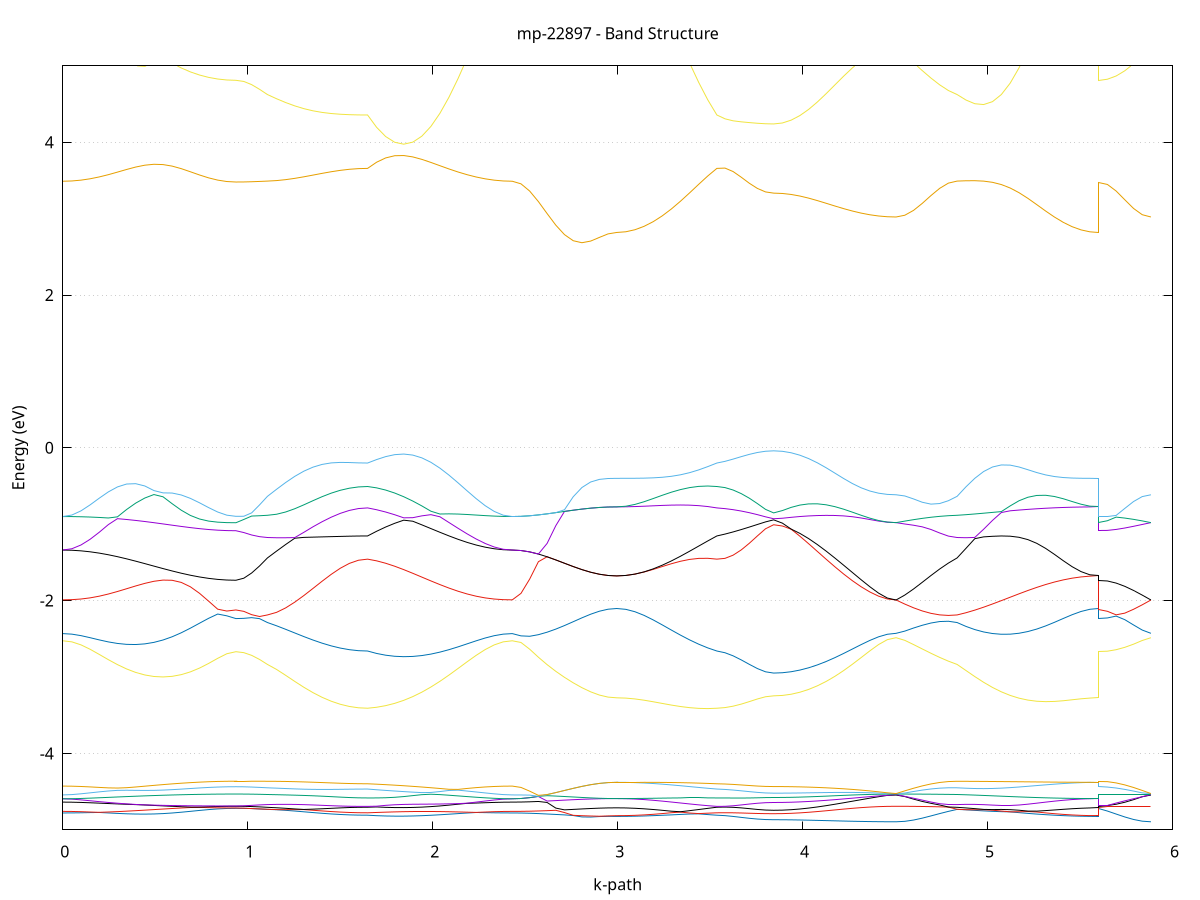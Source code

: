 set title 'mp-22897 - Band Structure'
set xlabel 'k-path'
set ylabel 'Energy (eV)'
set grid y
set yrange [-5:5]
set terminal png size 800,600
set output 'mp-22897_bands_gnuplot.png'
plot '-' using 1:2 with lines notitle, '-' using 1:2 with lines notitle, '-' using 1:2 with lines notitle, '-' using 1:2 with lines notitle, '-' using 1:2 with lines notitle, '-' using 1:2 with lines notitle, '-' using 1:2 with lines notitle, '-' using 1:2 with lines notitle, '-' using 1:2 with lines notitle, '-' using 1:2 with lines notitle, '-' using 1:2 with lines notitle, '-' using 1:2 with lines notitle, '-' using 1:2 with lines notitle, '-' using 1:2 with lines notitle, '-' using 1:2 with lines notitle, '-' using 1:2 with lines notitle, '-' using 1:2 with lines notitle, '-' using 1:2 with lines notitle, '-' using 1:2 with lines notitle, '-' using 1:2 with lines notitle, '-' using 1:2 with lines notitle, '-' using 1:2 with lines notitle, '-' using 1:2 with lines notitle, '-' using 1:2 with lines notitle, '-' using 1:2 with lines notitle, '-' using 1:2 with lines notitle, '-' using 1:2 with lines notitle, '-' using 1:2 with lines notitle, '-' using 1:2 with lines notitle, '-' using 1:2 with lines notitle, '-' using 1:2 with lines notitle, '-' using 1:2 with lines notitle, '-' using 1:2 with lines notitle, '-' using 1:2 with lines notitle, '-' using 1:2 with lines notitle, '-' using 1:2 with lines notitle
0.000000 -13.638516
0.049268 -13.637216
0.098535 -13.633316
0.147803 -13.626916
0.197070 -13.618316
0.246338 -13.607716
0.295605 -13.595416
0.344873 -13.581716
0.394141 -13.567116
0.443408 -13.551916
0.492676 -13.536716
0.541943 -13.521816
0.591211 -13.507616
0.640479 -13.494516
0.689746 -13.482816
0.739014 -13.472816
0.788281 -13.464816
0.837549 -13.459016
0.886816 -13.455416
0.936084 -13.454216
0.936084 -13.454216
0.978682 -13.453616
1.021281 -13.451716
1.063879 -13.448716
1.106478 -13.444516
1.106478 -13.444516
1.155698 -13.440916
1.204919 -13.437716
1.254139 -13.435116
1.303359 -13.432916
1.352580 -13.431116
1.401800 -13.429716
1.451021 -13.428616
1.500241 -13.427816
1.549462 -13.427316
1.598682 -13.427016
1.647902 -13.426916
1.647902 -13.426916
1.696802 -13.442516
1.745702 -13.459116
1.794602 -13.476416
1.843502 -13.494216
1.892402 -13.512316
1.941302 -13.530316
1.990202 -13.547816
2.039101 -13.564716
2.088001 -13.580516
2.136901 -13.594916
2.185801 -13.607616
2.234701 -13.618416
2.283601 -13.627016
2.332501 -13.633316
2.381400 -13.637216
2.430300 -13.638516
2.430300 -13.638516
2.477368 -13.636916
2.524435 -13.632316
2.571502 -13.624816
2.618569 -13.614916
2.665636 -13.603116
2.712703 -13.590116
2.759770 -13.576716
2.806838 -13.563716
2.853905 -13.552016
2.900972 -13.542616
2.948039 -13.536516
2.995106 -13.534416
2.995106 -13.534416
3.044327 -13.533216
3.093547 -13.529516
3.142768 -13.523416
3.191988 -13.515116
3.241208 -13.504716
3.290429 -13.492516
3.339649 -13.478616
3.388870 -13.463416
3.438090 -13.447216
3.487311 -13.430216
3.536531 -13.426916
3.536531 -13.426916
3.580393 -13.432716
3.624254 -13.437716
3.668116 -13.441416
3.711978 -13.444116
3.755839 -13.445816
3.799701 -13.446716
3.843563 -13.447016
3.843563 -13.447016
3.890842 -13.446816
3.938121 -13.446316
3.985401 -13.445616
4.032680 -13.444616
4.079960 -13.443416
4.127239 -13.442016
4.174518 -13.440616
4.221798 -13.439216
4.269077 -13.437816
4.316356 -13.436616
4.363636 -13.435616
4.410915 -13.434816
4.458195 -13.434416
4.505474 -13.434216
4.505474 -13.434216
4.552592 -13.435516
4.599710 -13.438516
4.646828 -13.442016
4.693946 -13.444816
4.741064 -13.446416
4.788182 -13.446316
4.835300 -13.444516
4.835300 -13.444516
4.883156 -13.438616
4.931012 -13.431616
4.978867 -13.423716
5.026723 -13.415216
5.074579 -13.427716
5.122434 -13.441716
5.170290 -13.455916
5.218145 -13.469816
5.266001 -13.483216
5.313857 -13.495616
5.361712 -13.506816
5.409568 -13.516316
5.457424 -13.524116
5.505279 -13.529716
5.553135 -13.533216
5.600991 -13.534416
5.600991 -13.454216
5.648058 -13.453216
5.695125 -13.450216
5.742192 -13.445616
5.789259 -13.440416
5.836326 -13.436016
5.883394 -13.434216
e
0.000000 -13.247816
0.049268 -13.248516
0.098535 -13.250516
0.147803 -13.253916
0.197070 -13.258416
0.246338 -13.264216
0.295605 -13.270916
0.344873 -13.278616
0.394141 -13.287016
0.443408 -13.295816
0.492676 -13.305016
0.541943 -13.314116
0.591211 -13.323016
0.640479 -13.331416
0.689746 -13.339116
0.739014 -13.345716
0.788281 -13.351116
0.837549 -13.355016
0.886816 -13.357516
0.936084 -13.358316
0.936084 -13.358316
0.978682 -13.359216
1.021281 -13.361716
1.063879 -13.366016
1.106478 -13.371816
1.106478 -13.371816
1.155698 -13.377316
1.204919 -13.382716
1.254139 -13.388116
1.303359 -13.393216
1.352580 -13.398016
1.401800 -13.402316
1.451021 -13.405916
1.500241 -13.408916
1.549462 -13.411116
1.598682 -13.412416
1.647902 -13.412916
1.647902 -13.412916
1.696802 -13.395516
1.745702 -13.378316
1.794602 -13.361516
1.843502 -13.345416
1.892402 -13.330316
1.941302 -13.316116
1.990202 -13.303216
2.039101 -13.291516
2.088001 -13.281216
2.136901 -13.272316
2.185801 -13.264716
2.234701 -13.258616
2.283601 -13.253916
2.332501 -13.250516
2.381400 -13.248516
2.430300 -13.247816
2.430300 -13.247816
2.477368 -13.249316
2.524435 -13.253816
2.571502 -13.260916
2.618569 -13.270216
2.665636 -13.281216
2.712703 -13.293216
2.759770 -13.305416
2.806838 -13.317216
2.853905 -13.327816
2.900972 -13.336216
2.948039 -13.341616
2.995106 -13.343516
2.995106 -13.343516
3.044327 -13.344216
3.093547 -13.346216
3.142768 -13.349516
3.191988 -13.354216
3.241208 -13.360316
3.290429 -13.367816
3.339649 -13.376816
3.388870 -13.387216
3.438090 -13.399116
3.487311 -13.412416
3.536531 -13.412916
3.536531 -13.412916
3.580393 -13.406516
3.624254 -13.401116
3.668116 -13.397116
3.711978 -13.394416
3.755839 -13.392816
3.799701 -13.391916
3.843563 -13.391616
3.843563 -13.391616
3.890842 -13.391516
3.938121 -13.391016
3.985401 -13.390316
4.032680 -13.389416
4.079960 -13.388216
4.127239 -13.386916
4.174518 -13.385616
4.221798 -13.384216
4.269077 -13.382916
4.316356 -13.381816
4.363636 -13.380816
4.410915 -13.380116
4.458195 -13.379616
4.505474 -13.379516
4.505474 -13.379516
4.552592 -13.378216
4.599710 -13.375216
4.646828 -13.371916
4.693946 -13.369416
4.741064 -13.368316
4.788182 -13.369016
4.835300 -13.371816
4.835300 -13.371816
4.883156 -13.380216
4.931012 -13.390216
4.978867 -13.401616
5.026723 -13.414216
5.074579 -13.406416
5.122434 -13.397416
5.170290 -13.388616
5.218145 -13.380116
5.266001 -13.372116
5.313857 -13.364916
5.361712 -13.358616
5.409568 -13.353316
5.457424 -13.349116
5.505279 -13.346016
5.553135 -13.344216
5.600991 -13.343516
5.600991 -13.358316
5.648058 -13.359416
5.695125 -13.362716
5.742192 -13.367516
5.789259 -13.373016
5.836326 -13.377616
5.883394 -13.379516
e
0.000000 -6.464016
0.049268 -6.463816
0.098535 -6.463116
0.147803 -6.462016
0.197070 -6.460516
0.246338 -6.458816
0.295605 -6.456816
0.344873 -6.454816
0.394141 -6.452816
0.443408 -6.450916
0.492676 -6.449216
0.541943 -6.447716
0.591211 -6.446416
0.640479 -6.445416
0.689746 -6.444616
0.739014 -6.444016
0.788281 -6.443516
0.837549 -6.443216
0.886816 -6.443116
0.936084 -6.443016
0.936084 -6.443016
0.978682 -6.442916
1.021281 -6.442716
1.063879 -6.442416
1.106478 -6.442116
1.106478 -6.442116
1.155698 -6.441816
1.204919 -6.441516
1.254139 -6.441216
1.303359 -6.441016
1.352580 -6.440816
1.401800 -6.440616
1.451021 -6.440516
1.500241 -6.440416
1.549462 -6.440316
1.598682 -6.440316
1.647902 -6.440316
1.647902 -6.440316
1.696802 -6.440616
1.745702 -6.441216
1.794602 -6.442216
1.843502 -6.443616
1.892402 -6.445416
1.941302 -6.447416
1.990202 -6.449616
2.039101 -6.452016
2.088001 -6.454316
2.136901 -6.456616
2.185801 -6.458716
2.234701 -6.460516
2.283601 -6.462016
2.332501 -6.463116
2.381400 -6.463816
2.430300 -6.464016
2.430300 -6.464016
2.477368 -6.460316
2.524435 -6.449816
2.571502 -6.434716
2.618569 -6.418316
2.665636 -6.404616
2.712703 -6.397016
2.759770 -6.397616
2.806838 -6.405916
2.853905 -6.418916
2.900972 -6.432516
2.948039 -6.442516
2.995106 -6.446216
2.995106 -6.446216
3.044327 -6.446016
3.093547 -6.445716
3.142768 -6.445216
3.191988 -6.444616
3.241208 -6.443816
3.290429 -6.443016
3.339649 -6.442116
3.388870 -6.441416
3.438090 -6.440816
3.487311 -6.440416
3.536531 -6.440316
3.536531 -6.440316
3.580393 -6.437816
3.624254 -6.430616
3.668116 -6.420216
3.711978 -6.408416
3.755839 -6.397616
3.799701 -6.390016
3.843563 -6.387216
3.843563 -6.387216
3.890842 -6.387316
3.938121 -6.387416
3.985401 -6.387516
4.032680 -6.387716
4.079960 -6.388016
4.127239 -6.388316
4.174518 -6.388616
4.221798 -6.388916
4.269077 -6.389216
4.316356 -6.389416
4.363636 -6.389616
4.410915 -6.389816
4.458195 -6.389916
4.505474 -6.389916
4.505474 -6.389916
4.552592 -6.392616
4.599710 -6.400316
4.646828 -6.411016
4.693946 -6.422716
4.741064 -6.432916
4.788182 -6.439816
4.835300 -6.442116
4.835300 -6.442116
4.883156 -6.441616
4.931012 -6.441216
4.978867 -6.440816
5.026723 -6.440616
5.074579 -6.440516
5.122434 -6.440716
5.170290 -6.441116
5.218145 -6.441616
5.266001 -6.442416
5.313857 -6.443116
5.361712 -6.443916
5.409568 -6.444716
5.457424 -6.445316
5.505279 -6.445816
5.553135 -6.446116
5.600991 -6.446216
5.600991 -6.443016
5.648058 -6.439616
5.695125 -6.430216
5.742192 -6.417216
5.789259 -6.403716
5.836326 -6.393616
5.883394 -6.389916
e
0.000000 -5.380716
0.049268 -5.382016
0.098535 -5.385716
0.147803 -5.391916
0.197070 -5.400216
0.246338 -5.410516
0.295605 -5.422316
0.344873 -5.435116
0.394141 -5.448616
0.443408 -5.462216
0.492676 -5.475316
0.541943 -5.487616
0.591211 -5.498616
0.640479 -5.508216
0.689746 -5.516316
0.739014 -5.522816
0.788281 -5.527816
0.837549 -5.531316
0.886816 -5.533416
0.936084 -5.534016
0.936084 -5.534016
0.978682 -5.533816
1.021281 -5.533016
1.063879 -5.531816
1.106478 -5.530116
1.106478 -5.530116
1.155698 -5.528116
1.204919 -5.525416
1.254139 -5.522016
1.303359 -5.518116
1.352580 -5.513916
1.401800 -5.509716
1.451021 -5.505516
1.500241 -5.501716
1.549462 -5.498616
1.598682 -5.496516
1.647902 -5.495716
1.647902 -5.495716
1.696802 -5.492116
1.745702 -5.486916
1.794602 -5.480316
1.843502 -5.472316
1.892402 -5.463216
1.941302 -5.453316
1.990202 -5.442916
2.039101 -5.432416
2.088001 -5.422016
2.136901 -5.412216
2.185801 -5.403316
2.234701 -5.395616
2.283601 -5.389216
2.332501 -5.384516
2.381400 -5.381716
2.430300 -5.380716
2.430300 -5.380716
2.477368 -5.382816
2.524435 -5.388816
2.571502 -5.398116
2.618569 -5.409716
2.665636 -5.422816
2.712703 -5.436116
2.759770 -5.449016
2.806838 -5.460516
2.853905 -5.470116
2.900972 -5.477216
2.948039 -5.481716
2.995106 -5.483216
2.995106 -5.483216
3.044327 -5.483616
3.093547 -5.484816
3.142768 -5.486616
3.191988 -5.489016
3.241208 -5.491616
3.290429 -5.494216
3.339649 -5.496416
3.388870 -5.497916
3.438090 -5.498516
3.487311 -5.497816
3.536531 -5.495716
3.536531 -5.495716
3.580393 -5.494416
3.624254 -5.492816
3.668116 -5.491016
3.711978 -5.489416
3.755839 -5.488116
3.799701 -5.487316
3.843563 -5.487116
3.843563 -5.487116
3.890842 -5.486916
3.938121 -5.486516
3.985401 -5.485916
4.032680 -5.484916
4.079960 -5.483816
4.127239 -5.482416
4.174518 -5.480916
4.221798 -5.479216
4.269077 -5.477616
4.316356 -5.476116
4.363636 -5.474816
4.410915 -5.473716
4.458195 -5.473116
4.505474 -5.472816
4.505474 -5.472816
4.552592 -5.487516
4.599710 -5.500616
4.646828 -5.511716
4.693946 -5.520416
4.741064 -5.526516
4.788182 -5.529816
4.835300 -5.530116
4.835300 -5.530116
4.883156 -5.527716
4.931012 -5.524816
4.978867 -5.521516
5.026723 -5.517916
5.074579 -5.514016
5.122434 -5.509916
5.170290 -5.505916
5.218145 -5.501816
5.266001 -5.498016
5.313857 -5.494416
5.361712 -5.491216
5.409568 -5.488416
5.457424 -5.486216
5.505279 -5.484516
5.553135 -5.483516
5.600991 -5.483216
5.600991 -5.534016
5.648058 -5.532116
5.695125 -5.526516
5.742192 -5.517316
5.789259 -5.505016
5.836326 -5.489916
5.883394 -5.472816
e
0.000000 -5.380716
0.049268 -5.380816
0.098535 -5.381216
0.147803 -5.381816
0.197070 -5.382616
0.246338 -5.383516
0.295605 -5.384616
0.344873 -5.385716
0.394141 -5.386916
0.443408 -5.388116
0.492676 -5.389216
0.541943 -5.390316
0.591211 -5.391316
0.640479 -5.392216
0.689746 -5.392916
0.739014 -5.393616
0.788281 -5.394016
0.837549 -5.394416
0.886816 -5.394616
0.936084 -5.394716
0.936084 -5.394716
0.978682 -5.395316
1.021281 -5.397216
1.063879 -5.400316
1.106478 -5.404616
1.106478 -5.404616
1.155698 -5.408816
1.204919 -5.413516
1.254139 -5.418616
1.303359 -5.423916
1.352580 -5.429416
1.401800 -5.434816
1.451021 -5.439916
1.500241 -5.444516
1.549462 -5.448216
1.598682 -5.450716
1.647902 -5.451616
1.647902 -5.451616
1.696802 -5.446116
1.745702 -5.440316
1.794602 -5.434316
1.843502 -5.428216
1.892402 -5.422016
1.941302 -5.416016
1.990202 -5.410116
2.039101 -5.404516
2.088001 -5.399316
2.136901 -5.394616
2.185801 -5.390516
2.234701 -5.387016
2.283601 -5.384316
2.332501 -5.382316
2.381400 -5.381116
2.430300 -5.380716
2.430300 -5.380716
2.477368 -5.382816
2.524435 -5.388816
2.571502 -5.398116
2.618569 -5.409716
2.665636 -5.422816
2.712703 -5.436116
2.759770 -5.449016
2.806838 -5.460516
2.853905 -5.470116
2.900972 -5.477216
2.948039 -5.481716
2.995106 -5.483216
2.995106 -5.483216
3.044327 -5.482916
3.093547 -5.482116
3.142768 -5.480716
3.191988 -5.478716
3.241208 -5.476316
3.290429 -5.473316
3.339649 -5.469916
3.388870 -5.465916
3.438090 -5.461616
3.487311 -5.456816
3.536531 -5.451616
3.536531 -5.451616
3.580393 -5.449216
3.624254 -5.446116
3.668116 -5.442616
3.711978 -5.439216
3.755839 -5.436316
3.799701 -5.434416
3.843563 -5.433716
3.843563 -5.433716
3.890842 -5.434216
3.938121 -5.435716
3.985401 -5.438116
4.032680 -5.441316
4.079960 -5.445016
4.127239 -5.449216
4.174518 -5.453516
4.221798 -5.457916
4.269077 -5.462016
4.316356 -5.465616
4.363636 -5.468716
4.410915 -5.471016
4.458195 -5.472416
4.505474 -5.472816
4.505474 -5.472816
4.552592 -5.457316
4.599710 -5.442016
4.646828 -5.427916
4.693946 -5.416216
4.741064 -5.408016
4.788182 -5.404016
4.835300 -5.404616
4.835300 -5.404616
4.883156 -5.410516
4.931012 -5.417516
4.978867 -5.425316
5.026723 -5.433516
5.074579 -5.441716
5.122434 -5.449616
5.170290 -5.456916
5.218145 -5.463416
5.266001 -5.468816
5.313857 -5.473316
5.361712 -5.476716
5.409568 -5.479316
5.457424 -5.481116
5.505279 -5.482316
5.553135 -5.483016
5.600991 -5.483216
5.600991 -5.394716
5.648058 -5.397816
5.695125 -5.406616
5.742192 -5.420116
5.789259 -5.436716
5.836326 -5.454716
5.883394 -5.472816
e
0.000000 -4.779716
0.049268 -4.779216
0.098535 -4.777616
0.147803 -4.775116
0.197070 -4.773316
0.246338 -4.779616
0.295605 -4.785616
0.344873 -4.790716
0.394141 -4.794016
0.443408 -4.794916
0.492676 -4.793016
0.541943 -4.788116
0.591211 -4.780316
0.640479 -4.770216
0.689746 -4.758716
0.739014 -4.746816
0.788281 -4.735816
0.837549 -4.726916
0.886816 -4.721116
0.936084 -4.719116
0.936084 -4.719116
0.978682 -4.719916
1.021281 -4.722516
1.063879 -4.728216
1.106478 -4.733116
1.106478 -4.733116
1.155698 -4.737416
1.204919 -4.745316
1.254139 -4.754616
1.303359 -4.764616
1.352580 -4.774716
1.401800 -4.784216
1.451021 -4.792716
1.500241 -4.799716
1.549462 -4.804916
1.598682 -4.808116
1.647902 -4.809216
1.647902 -4.809216
1.696802 -4.815416
1.745702 -4.819516
1.794602 -4.821516
1.843502 -4.821416
1.892402 -4.819416
1.941302 -4.815516
1.990202 -4.810116
2.039101 -4.803516
2.088001 -4.796116
2.136901 -4.788416
2.185801 -4.780716
2.234701 -4.773716
2.283601 -4.775516
2.332501 -4.777716
2.381400 -4.779216
2.430300 -4.779716
2.430300 -4.779716
2.477368 -4.780716
2.524435 -4.783616
2.571502 -4.788016
2.618569 -4.793416
2.665636 -4.799316
2.712703 -4.805216
2.759770 -4.813616
2.806838 -4.831716
2.853905 -4.833716
2.900972 -4.826916
2.948039 -4.824516
2.995106 -4.825216
2.995106 -4.825216
3.044327 -4.824516
3.093547 -4.822516
3.142768 -4.819316
3.191988 -4.815116
3.241208 -4.810216
3.290429 -4.804916
3.339649 -4.799216
3.388870 -4.793616
3.438090 -4.791416
3.487311 -4.801116
3.536531 -4.809216
3.536531 -4.809216
3.580393 -4.814816
3.624254 -4.825216
3.668116 -4.837716
3.711978 -4.849816
3.755839 -4.859616
3.799701 -4.866016
3.843563 -4.868216
3.843563 -4.868216
3.890842 -4.868716
3.938121 -4.869916
3.985401 -4.871916
4.032680 -4.874416
4.079960 -4.877116
4.127239 -4.880016
4.174518 -4.882916
4.221798 -4.885716
4.269077 -4.888416
4.316356 -4.890716
4.363636 -4.892716
4.410915 -4.894116
4.458195 -4.895116
4.505474 -4.895416
4.505474 -4.895416
4.552592 -4.889416
4.599710 -4.872716
4.646828 -4.847916
4.693946 -4.818616
4.741064 -4.788216
4.788182 -4.759216
4.835300 -4.733116
4.835300 -4.733116
4.883156 -4.738416
4.931012 -4.745716
4.978867 -4.752716
5.026723 -4.758616
5.074579 -4.762916
5.122434 -4.765416
5.170290 -4.775816
5.218145 -4.785516
5.266001 -4.794416
5.313857 -4.802316
5.361712 -4.809216
5.409568 -4.814916
5.457424 -4.819316
5.505279 -4.822616
5.553135 -4.824516
5.600991 -4.825216
5.600991 -4.719116
5.648058 -4.754716
5.695125 -4.794016
5.742192 -4.832216
5.789259 -4.865016
5.836326 -4.887416
5.883394 -4.895416
e
0.000000 -4.759216
0.049268 -4.760216
0.098535 -4.763116
0.147803 -4.767616
0.197070 -4.771716
0.246338 -4.767316
0.295605 -4.762216
0.344873 -4.756316
0.394141 -4.749916
0.443408 -4.743016
0.492676 -4.735816
0.541943 -4.728616
0.591211 -4.721516
0.640479 -4.714716
0.689746 -4.708516
0.739014 -4.706816
0.788281 -4.710216
0.837549 -4.712716
0.886816 -4.714316
0.936084 -4.714816
0.936084 -4.714816
0.978682 -4.717216
1.021281 -4.722416
1.063879 -4.726416
1.106478 -4.731616
1.106478 -4.731616
1.155698 -4.735816
1.204919 -4.736816
1.254139 -4.736216
1.303359 -4.735716
1.352580 -4.744616
1.401800 -4.753316
1.451021 -4.761316
1.500241 -4.768216
1.549462 -4.773416
1.598682 -4.776716
1.647902 -4.777916
1.647902 -4.777916
1.696802 -4.773316
1.745702 -4.769316
1.794602 -4.765816
1.843502 -4.763116
1.892402 -4.761216
1.941302 -4.760416
1.990202 -4.760616
2.039101 -4.761816
2.088001 -4.763816
2.136901 -4.766516
2.185801 -4.769616
2.234701 -4.772716
2.283601 -4.767716
2.332501 -4.763116
2.381400 -4.760216
2.430300 -4.759216
2.430300 -4.759216
2.477368 -4.758616
2.524435 -4.756816
2.571502 -4.753816
2.618569 -4.749816
2.665636 -4.744816
2.712703 -4.774916
2.759770 -4.810716
2.806838 -4.815716
2.853905 -4.819716
2.900972 -4.822716
2.948039 -4.818816
2.995106 -4.815416
2.995106 -4.815416
3.044327 -4.814316
3.093547 -4.810916
3.142768 -4.805316
3.191988 -4.797616
3.241208 -4.788016
3.290429 -4.776616
3.339649 -4.768716
3.388870 -4.780516
3.438090 -4.788116
3.487311 -4.782816
3.536531 -4.777916
3.536531 -4.777916
3.580393 -4.777016
3.624254 -4.777816
3.668116 -4.780216
3.711978 -4.783516
3.755839 -4.786616
3.799701 -4.788816
3.843563 -4.789516
3.843563 -4.789516
3.890842 -4.788316
3.938121 -4.784616
3.985401 -4.778716
4.032680 -4.770916
4.079960 -4.761516
4.127239 -4.751116
4.174518 -4.740216
4.221798 -4.729316
4.269077 -4.719116
4.316356 -4.710016
4.363636 -4.702616
4.410915 -4.697016
4.458195 -4.693616
4.505474 -4.692416
4.505474 -4.692416
4.552592 -4.692716
4.599710 -4.693616
4.646828 -4.695116
4.693946 -4.697016
4.741064 -4.699516
4.788182 -4.702516
4.835300 -4.731616
4.835300 -4.731616
4.883156 -4.736816
4.931012 -4.738316
4.978867 -4.737616
5.026723 -4.743816
5.074579 -4.754716
5.122434 -4.764916
5.170290 -4.764416
5.218145 -4.761416
5.266001 -4.767216
5.313857 -4.778916
5.361712 -4.789516
5.409568 -4.798516
5.457424 -4.805816
5.505279 -4.811116
5.553135 -4.814416
5.600991 -4.815416
5.600991 -4.714816
5.648058 -4.692516
5.695125 -4.692516
5.742192 -4.692516
5.789259 -4.692416
5.836326 -4.692416
5.883394 -4.692416
e
0.000000 -4.637816
0.049268 -4.639016
0.098535 -4.642116
0.147803 -4.646416
0.197070 -4.651416
0.246338 -4.656516
0.295605 -4.661416
0.344873 -4.666116
0.394141 -4.670416
0.443408 -4.675216
0.492676 -4.681416
0.541943 -4.687216
0.591211 -4.692716
0.640479 -4.697916
0.689746 -4.702716
0.739014 -4.703016
0.788281 -4.698516
0.837549 -4.695216
0.886816 -4.693216
0.936084 -4.692516
0.936084 -4.692516
0.978682 -4.693316
1.021281 -4.695916
1.063879 -4.700216
1.106478 -4.705916
1.106478 -4.705916
1.155698 -4.711816
1.204919 -4.718916
1.254139 -4.727016
1.303359 -4.733916
1.352580 -4.730016
1.401800 -4.725016
1.451021 -4.719216
1.500241 -4.713416
1.549462 -4.708616
1.598682 -4.705716
1.647902 -4.704816
1.647902 -4.704816
1.696802 -4.701016
1.745702 -4.706316
1.794602 -4.709216
1.843502 -4.709716
1.892402 -4.707716
1.941302 -4.703416
1.990202 -4.696716
2.039101 -4.688016
2.088001 -4.677316
2.136901 -4.665216
2.185801 -4.654016
2.234701 -4.650016
2.283601 -4.645816
2.332501 -4.641916
2.381400 -4.639016
2.430300 -4.637816
2.430300 -4.637816
2.477368 -4.636816
2.524435 -4.633916
2.571502 -4.629416
2.618569 -4.642516
2.665636 -4.716116
2.712703 -4.739216
2.759770 -4.733216
2.806838 -4.727216
2.853905 -4.721616
2.900972 -4.716916
2.948039 -4.713816
2.995106 -4.712716
2.995106 -4.712716
3.044327 -4.714216
3.093547 -4.718616
3.142768 -4.725516
3.191988 -4.734516
3.241208 -4.745116
3.290429 -4.756816
3.339649 -4.763816
3.388870 -4.749816
3.438090 -4.734916
3.487311 -4.719716
3.536531 -4.704816
3.536531 -4.704816
3.580393 -4.702716
3.624254 -4.705916
3.668116 -4.713316
3.711978 -4.723416
3.755839 -4.733916
3.799701 -4.741816
3.843563 -4.744816
3.843563 -4.744816
3.890842 -4.742916
3.938121 -4.737216
3.985401 -4.728116
4.032680 -4.715916
4.079960 -4.701216
4.127239 -4.684316
4.174518 -4.665816
4.221798 -4.646316
4.269077 -4.626116
4.316356 -4.606016
4.363636 -4.586216
4.410915 -4.567316
4.458195 -4.550016
4.505474 -4.545216
4.505474 -4.545216
4.552592 -4.565216
4.599710 -4.598516
4.646828 -4.628916
4.693946 -4.653716
4.741064 -4.675416
4.788182 -4.701816
4.835300 -4.705916
4.835300 -4.705916
4.883156 -4.713916
4.931012 -4.723116
4.978867 -4.733216
5.026723 -4.735516
5.074579 -4.733916
5.122434 -4.736416
5.170290 -4.744216
5.218145 -4.755216
5.266001 -4.756016
5.313857 -4.748916
5.361712 -4.740616
5.409568 -4.732116
5.457424 -4.724416
5.505279 -4.718216
5.553135 -4.714116
5.600991 -4.712716
5.600991 -4.692516
5.648058 -4.682616
5.695125 -4.665916
5.742192 -4.639716
5.789259 -4.606016
5.836326 -4.567516
5.883394 -4.545216
e
0.000000 -4.594416
0.049268 -4.598616
0.098535 -4.608416
0.147803 -4.620016
0.197070 -4.631616
0.246338 -4.642516
0.295605 -4.652316
0.344873 -4.661016
0.394141 -4.668516
0.443408 -4.674216
0.492676 -4.677516
0.541943 -4.680316
0.591211 -4.682616
0.640479 -4.684416
0.689746 -4.685816
0.739014 -4.686816
0.788281 -4.687516
0.837549 -4.688016
0.886816 -4.688316
0.936084 -4.688416
0.936084 -4.688416
0.978682 -4.685916
1.021281 -4.680416
1.063879 -4.674616
1.106478 -4.670016
1.106478 -4.670016
1.155698 -4.667716
1.204919 -4.667016
1.254139 -4.668116
1.303359 -4.670916
1.352580 -4.675016
1.401800 -4.679916
1.451021 -4.684816
1.500241 -4.689116
1.549462 -4.692116
1.598682 -4.693516
1.647902 -4.693716
1.647902 -4.693716
1.696802 -4.691316
1.745702 -4.680216
1.794602 -4.672516
1.843502 -4.668016
1.892402 -4.665916
1.941302 -4.664916
1.990202 -4.664016
2.039101 -4.662716
2.088001 -4.660516
2.136901 -4.657616
2.185801 -4.651916
2.234701 -4.637816
2.283601 -4.623616
2.332501 -4.610116
2.381400 -4.599116
2.430300 -4.594416
2.430300 -4.594416
2.477368 -4.590616
2.524435 -4.579416
2.571502 -4.564316
2.618569 -4.623916
2.665636 -4.617916
2.712703 -4.611916
2.759770 -4.606216
2.806838 -4.601216
2.853905 -4.597116
2.900972 -4.594016
2.948039 -4.592116
2.995106 -4.591716
2.995106 -4.591716
3.044327 -4.593216
3.093547 -4.597616
3.142768 -4.604616
3.191988 -4.613916
3.241208 -4.624816
3.290429 -4.636816
3.339649 -4.649316
3.388870 -4.661816
3.438090 -4.673716
3.487311 -4.684416
3.536531 -4.693716
3.536531 -4.693716
3.580393 -4.692916
3.624254 -4.685816
3.668116 -4.674916
3.711978 -4.663116
3.755839 -4.652716
3.799701 -4.645416
3.843563 -4.642816
3.843563 -4.642816
3.890842 -4.641916
3.938121 -4.639416
3.985401 -4.635116
4.032680 -4.629516
4.079960 -4.622616
4.127239 -4.614616
4.174518 -4.605716
4.221798 -4.596216
4.269077 -4.586316
4.316356 -4.576116
4.363636 -4.566116
4.410915 -4.556616
4.458195 -4.548816
4.505474 -4.538716
4.505474 -4.538716
4.552592 -4.562316
4.599710 -4.586816
4.646828 -4.611316
4.693946 -4.636516
4.741064 -4.658516
4.788182 -4.669116
4.835300 -4.670016
4.835300 -4.670016
4.883156 -4.667216
4.931012 -4.667616
4.978867 -4.671316
5.026723 -4.676916
5.074579 -4.681916
5.122434 -4.682116
5.170290 -4.675816
5.218145 -4.664816
5.266001 -4.651716
5.313857 -4.638116
5.361712 -4.625116
5.409568 -4.613716
5.457424 -4.604316
5.505279 -4.597316
5.553135 -4.593116
5.600991 -4.591716
5.600991 -4.688416
5.648058 -4.682016
5.695125 -4.650216
5.742192 -4.621016
5.789259 -4.593616
5.836326 -4.567416
5.883394 -4.538716
e
0.000000 -4.594416
0.049268 -4.593316
0.098535 -4.590216
0.147803 -4.585916
0.197070 -4.580916
0.246338 -4.575816
0.295605 -4.570616
0.344873 -4.565516
0.394141 -4.560716
0.443408 -4.556116
0.492676 -4.551916
0.541943 -4.548016
0.591211 -4.544516
0.640479 -4.541416
0.689746 -4.538616
0.739014 -4.536416
0.788281 -4.534616
0.837549 -4.533216
0.886816 -4.532416
0.936084 -4.532216
0.936084 -4.532216
0.978682 -4.532616
1.021281 -4.533716
1.063879 -4.535616
1.106478 -4.538216
1.106478 -4.538216
1.155698 -4.540816
1.204919 -4.543716
1.254139 -4.546916
1.303359 -4.550516
1.352580 -4.554916
1.401800 -4.560216
1.451021 -4.566216
1.500241 -4.572416
1.549462 -4.577916
1.598682 -4.581916
1.647902 -4.583316
1.647902 -4.583316
1.696802 -4.583116
1.745702 -4.580716
1.794602 -4.574916
1.843502 -4.565316
1.892402 -4.552916
1.941302 -4.540316
1.990202 -4.534716
2.039101 -4.539616
2.088001 -4.547716
2.136901 -4.556516
2.185801 -4.565416
2.234701 -4.574016
2.283601 -4.581716
2.332501 -4.588216
2.381400 -4.592716
2.430300 -4.594416
2.430300 -4.594416
2.477368 -4.590616
2.524435 -4.579416
2.571502 -4.561916
2.618569 -4.553616
2.665636 -4.558716
2.712703 -4.564516
2.759770 -4.570716
2.806838 -4.576916
2.853905 -4.582616
2.900972 -4.587416
2.948039 -4.590616
2.995106 -4.591516
2.995106 -4.591516
3.044327 -4.591216
3.093547 -4.590416
3.142768 -4.589116
3.191988 -4.587516
3.241208 -4.585716
3.290429 -4.584116
3.339649 -4.582816
3.388870 -4.582116
3.438090 -4.582116
3.487311 -4.582616
3.536531 -4.583316
3.536531 -4.583316
3.580393 -4.583616
3.624254 -4.584316
3.668116 -4.584616
3.711978 -4.583616
3.755839 -4.581416
3.799701 -4.578716
3.843563 -4.577516
3.843563 -4.577516
3.890842 -4.576916
3.938121 -4.575216
3.985401 -4.572416
4.032680 -4.568716
4.079960 -4.564416
4.127239 -4.559616
4.174518 -4.554516
4.221798 -4.549516
4.269077 -4.544816
4.316356 -4.540716
4.363636 -4.537216
4.410915 -4.534616
4.458195 -4.533016
4.505474 -4.532216
4.505474 -4.532216
4.552592 -4.532416
4.599710 -4.532816
4.646828 -4.533416
4.693946 -4.534316
4.741064 -4.535416
4.788182 -4.536716
4.835300 -4.538216
4.835300 -4.538216
4.883156 -4.541816
4.931012 -4.545916
4.978867 -4.550516
5.026723 -4.555316
5.074579 -4.560216
5.122434 -4.565116
5.170290 -4.569716
5.218145 -4.574116
5.266001 -4.578116
5.313857 -4.581616
5.361712 -4.584616
5.409568 -4.587116
5.457424 -4.589016
5.505279 -4.590416
5.553135 -4.591216
5.600991 -4.591516
5.600991 -4.532216
5.648058 -4.532216
5.695125 -4.532216
5.742192 -4.532216
5.789259 -4.532216
5.836326 -4.532216
5.883394 -4.532216
e
0.000000 -4.543816
0.049268 -4.539316
0.098535 -4.529016
0.147803 -4.516516
0.197070 -4.503716
0.246338 -4.492116
0.295605 -4.484216
0.344873 -4.482516
0.394141 -4.484116
0.443408 -4.485116
0.492676 -4.484016
0.541943 -4.480516
0.591211 -4.474816
0.640479 -4.467716
0.689746 -4.460016
0.739014 -4.452416
0.788281 -4.445816
0.837549 -4.440716
0.886816 -4.437516
0.936084 -4.436416
0.936084 -4.436416
0.978682 -4.437516
1.021281 -4.440616
1.063879 -4.445216
1.106478 -4.450516
1.106478 -4.450516
1.155698 -4.455116
1.204919 -4.460116
1.254139 -4.464816
1.303359 -4.468716
1.352580 -4.471116
1.401800 -4.472116
1.451021 -4.471716
1.500241 -4.470416
1.549462 -4.468716
1.598682 -4.467416
1.647902 -4.466816
1.647902 -4.466816
1.696802 -4.476116
1.745702 -4.484616
1.794602 -4.492516
1.843502 -4.500116
1.892402 -4.507416
1.941302 -4.513216
1.990202 -4.511516
2.039101 -4.499616
2.088001 -4.485316
2.136901 -4.481216
2.185801 -4.492916
2.234701 -4.505116
2.283601 -4.517516
2.332501 -4.529516
2.381400 -4.539416
2.430300 -4.543816
2.430300 -4.543816
2.477368 -4.544416
2.524435 -4.546316
2.571502 -4.561916
2.618569 -4.539316
2.665636 -4.513216
2.712703 -4.485416
2.759770 -4.457816
2.806838 -4.432116
2.853905 -4.410016
2.900972 -4.393116
2.948039 -4.382416
2.995106 -4.378716
2.995106 -4.378716
3.044327 -4.379716
3.093547 -4.382816
3.142768 -4.387716
3.191988 -4.394416
3.241208 -4.402816
3.290429 -4.412616
3.339649 -4.423316
3.388870 -4.434516
3.438090 -4.445816
3.487311 -4.456716
3.536531 -4.466816
3.536531 -4.466816
3.580393 -4.471916
3.624254 -4.479916
3.668116 -4.489916
3.711978 -4.500616
3.755839 -4.510516
3.799701 -4.517916
3.843563 -4.520716
3.843563 -4.520716
3.890842 -4.520416
3.938121 -4.519516
3.985401 -4.518116
4.032680 -4.516316
4.079960 -4.514416
4.127239 -4.512716
4.174518 -4.511416
4.221798 -4.510816
4.269077 -4.511216
4.316356 -4.512716
4.363636 -4.515516
4.410915 -4.519416
4.458195 -4.523716
4.505474 -4.526116
4.505474 -4.526116
4.552592 -4.519216
4.599710 -4.498916
4.646828 -4.480716
4.693946 -4.465816
4.741064 -4.455316
4.788182 -4.450116
4.835300 -4.450516
4.835300 -4.450516
4.883156 -4.456016
4.931012 -4.459916
4.978867 -4.461116
5.026723 -4.459316
5.074579 -4.454916
5.122434 -4.448216
5.170290 -4.440016
5.218145 -4.430816
5.266001 -4.421316
5.313857 -4.411816
5.361712 -4.402816
5.409568 -4.394716
5.457424 -4.388016
5.505279 -4.382916
5.553135 -4.379816
5.600991 -4.378716
5.600991 -4.436416
5.648058 -4.440816
5.695125 -4.453116
5.742192 -4.471316
5.789259 -4.493216
5.836326 -4.517016
5.883394 -4.526116
e
0.000000 -4.428116
0.049268 -4.429416
0.098535 -4.433216
0.147803 -4.438816
0.197070 -4.445416
0.246338 -4.451416
0.295605 -4.453816
0.344873 -4.449216
0.394141 -4.439916
0.443408 -4.429316
0.492676 -4.418716
0.541943 -4.408616
0.591211 -4.399116
0.640479 -4.390516
0.689746 -4.382916
0.739014 -4.376516
0.788281 -4.371216
0.837549 -4.367416
0.886816 -4.365116
0.936084 -4.364316
0.936084 -4.364316
0.978682 -4.364316
1.021281 -4.364516
1.063879 -4.364716
1.106478 -4.365116
1.106478 -4.365116
1.155698 -4.365916
1.204919 -4.367616
1.254139 -4.370216
1.303359 -4.373516
1.352580 -4.377516
1.401800 -4.381916
1.451021 -4.386516
1.500241 -4.390816
1.549462 -4.394516
1.598682 -4.396916
1.647902 -4.397816
1.647902 -4.397816
1.696802 -4.403216
1.745702 -4.409316
1.794602 -4.416016
1.843502 -4.423416
1.892402 -4.431516
1.941302 -4.440216
1.990202 -4.449516
2.039101 -4.459416
2.088001 -4.470016
2.136901 -4.471516
2.185801 -4.459016
2.234701 -4.448316
2.283601 -4.439616
2.332501 -4.433316
2.381400 -4.429416
2.430300 -4.428116
2.430300 -4.428116
2.477368 -4.445616
2.524435 -4.494416
2.571502 -4.549416
2.618569 -4.539316
2.665636 -4.513216
2.712703 -4.485416
2.759770 -4.457816
2.806838 -4.432116
2.853905 -4.410016
2.900972 -4.393116
2.948039 -4.382416
2.995106 -4.378716
2.995106 -4.378716
3.044327 -4.378716
3.093547 -4.378716
3.142768 -4.378916
3.191988 -4.379316
3.241208 -4.380016
3.290429 -4.381316
3.339649 -4.383216
3.388870 -4.385816
3.438090 -4.389116
3.487311 -4.393116
3.536531 -4.397816
3.536531 -4.397816
3.580393 -4.400916
3.624254 -4.406216
3.668116 -4.413116
3.711978 -4.420616
3.755839 -4.427516
3.799701 -4.432416
3.843563 -4.434216
3.843563 -4.434216
3.890842 -4.434616
3.938121 -4.436016
3.985401 -4.438316
4.032680 -4.441516
4.079960 -4.445616
4.127239 -4.450616
4.174518 -4.456616
4.221798 -4.463516
4.269077 -4.471616
4.316356 -4.480816
4.363636 -4.491316
4.410915 -4.503116
4.458195 -4.516016
4.505474 -4.526116
4.505474 -4.526116
4.552592 -4.490516
4.599710 -4.456516
4.646828 -4.425816
4.693946 -4.400116
4.741064 -4.380816
4.788182 -4.368916
4.835300 -4.365116
4.835300 -4.365116
4.883156 -4.365616
4.931012 -4.366316
4.978867 -4.367116
5.026723 -4.368016
5.074579 -4.369116
5.122434 -4.370216
5.170290 -4.371316
5.218145 -4.372516
5.266001 -4.373816
5.313857 -4.374916
5.361712 -4.376016
5.409568 -4.376916
5.457424 -4.377716
5.505279 -4.378216
5.553135 -4.378616
5.600991 -4.378716
5.600991 -4.364316
5.648058 -4.370016
5.695125 -4.386516
5.742192 -4.412616
5.789259 -4.446216
5.836326 -4.484916
5.883394 -4.526116
e
0.000000 -2.526016
0.049268 -2.540116
0.098535 -2.579516
0.147803 -2.637116
0.197070 -2.704316
0.246338 -2.773216
0.295605 -2.837916
0.344873 -2.894416
0.394141 -2.940116
0.443408 -2.973316
0.492676 -2.993316
0.541943 -2.999416
0.591211 -2.991416
0.640479 -2.969316
0.689746 -2.933016
0.739014 -2.883516
0.788281 -2.822716
0.837549 -2.755716
0.886816 -2.695616
0.936084 -2.668816
0.936084 -2.668816
0.978682 -2.681316
1.021281 -2.716816
1.063879 -2.770316
1.106478 -2.835416
1.106478 -2.835416
1.155698 -2.900916
1.204919 -2.978016
1.254139 -3.057816
1.303359 -3.134516
1.352580 -3.204516
1.401800 -3.265716
1.451021 -3.316716
1.500241 -3.356916
1.549462 -3.385716
1.598682 -3.403116
1.647902 -3.408816
1.647902 -3.408816
1.696802 -3.396216
1.745702 -3.375116
1.794602 -3.345016
1.843502 -3.305616
1.892402 -3.256716
1.941302 -3.198616
1.990202 -3.131516
2.039101 -3.056416
2.088001 -2.974816
2.136901 -2.888816
2.185801 -2.801516
2.234701 -2.717216
2.283601 -2.641216
2.332501 -2.580016
2.381400 -2.539916
2.430300 -2.526016
2.430300 -2.526016
2.477368 -2.548016
2.524435 -2.636216
2.571502 -2.741016
2.618569 -2.838216
2.665636 -2.925716
2.712703 -3.004616
2.759770 -3.076116
2.806838 -3.139716
2.853905 -3.194016
2.900972 -3.236216
2.948039 -3.263216
2.995106 -3.272516
2.995106 -3.272516
3.044327 -3.276316
3.093547 -3.287116
3.142768 -3.303716
3.191988 -3.324016
3.241208 -3.346016
3.290429 -3.367516
3.339649 -3.386516
3.388870 -3.401316
3.438090 -3.410716
3.487311 -3.413516
3.536531 -3.408816
3.536531 -3.408816
3.580393 -3.400516
3.624254 -3.382016
3.668116 -3.355116
3.711978 -3.322216
3.755839 -3.287616
3.799701 -3.258616
3.843563 -3.246716
3.843563 -3.246716
3.890842 -3.241416
3.938121 -3.225716
3.985401 -3.199416
4.032680 -3.162616
4.079960 -3.115416
4.127239 -3.058216
4.174518 -2.991516
4.221798 -2.916116
4.269077 -2.833616
4.316356 -2.746316
4.363636 -2.657916
4.410915 -2.575316
4.458195 -2.511216
4.505474 -2.485616
4.505474 -2.485616
4.552592 -2.520216
4.599710 -2.575116
4.646828 -2.632516
4.693946 -2.689316
4.741064 -2.743316
4.788182 -2.792516
4.835300 -2.835416
4.835300 -2.835416
4.883156 -2.914816
4.931012 -2.994416
4.978867 -3.069416
5.026723 -3.136616
5.074579 -3.194216
5.122434 -3.241216
5.170290 -3.277216
5.218145 -3.302416
5.266001 -3.317316
5.313857 -3.322616
5.361712 -3.319816
5.409568 -3.310816
5.457424 -3.298216
5.505279 -3.285516
5.553135 -3.276016
5.600991 -3.272516
5.600991 -2.668816
5.648058 -2.662216
5.695125 -2.642716
5.742192 -2.611516
5.789259 -2.570416
5.836326 -2.522216
5.883394 -2.485616
e
0.000000 -2.431916
0.049268 -2.439116
0.098535 -2.458616
0.147803 -2.485516
0.197070 -2.514316
0.246338 -2.540616
0.295605 -2.560816
0.344873 -2.572816
0.394141 -2.575016
0.443408 -2.566516
0.492676 -2.546816
0.541943 -2.515616
0.591211 -2.473416
0.640479 -2.421216
0.689746 -2.361016
0.739014 -2.296216
0.788281 -2.232016
0.837549 -2.175916
0.886816 -2.199116
0.936084 -2.235316
0.936084 -2.235316
0.978682 -2.232216
1.021281 -2.223116
1.063879 -2.236216
1.106478 -2.287016
1.106478 -2.287016
1.155698 -2.329416
1.204919 -2.375616
1.254139 -2.423516
1.303359 -2.470916
1.352580 -2.515916
1.401800 -2.556916
1.451021 -2.592516
1.500241 -2.621316
1.549462 -2.642516
1.598682 -2.655516
1.647902 -2.659916
1.647902 -2.659916
1.696802 -2.691716
1.745702 -2.714716
1.794602 -2.728816
1.843502 -2.734016
1.892402 -2.730816
1.941302 -2.719416
1.990202 -2.700316
2.039101 -2.674316
2.088001 -2.642316
2.136901 -2.605716
2.185801 -2.566316
2.234701 -2.526716
2.283601 -2.489816
2.332501 -2.459316
2.381400 -2.439016
2.430300 -2.431916
2.430300 -2.431916
2.477368 -2.461616
2.524435 -2.466916
2.571502 -2.446116
2.618569 -2.413616
2.665636 -2.373016
2.712703 -2.326516
2.759770 -2.276416
2.806838 -2.225716
2.853905 -2.178316
2.900972 -2.139016
2.948039 -2.112716
2.995106 -2.103416
2.995106 -2.103416
3.044327 -2.114316
3.093547 -2.145616
3.142768 -2.193316
3.191988 -2.252416
3.241208 -2.317916
3.290429 -2.385516
3.339649 -2.451716
3.388870 -2.513916
3.438090 -2.570216
3.487311 -2.619116
3.536531 -2.659916
3.536531 -2.659916
3.580393 -2.682416
3.624254 -2.722916
3.668116 -2.776016
3.711978 -2.834416
3.755839 -2.889816
3.799701 -2.932116
3.843563 -2.948616
3.843563 -2.948616
3.890842 -2.944216
3.938121 -2.931116
3.985401 -2.909316
4.032680 -2.879416
4.079960 -2.841816
4.127239 -2.797316
4.174518 -2.746816
4.221798 -2.691816
4.269077 -2.634116
4.316356 -2.576216
4.363636 -2.521216
4.410915 -2.473916
4.458195 -2.440616
4.505474 -2.428316
4.505474 -2.428316
4.552592 -2.399216
4.599710 -2.359116
4.646828 -2.323116
4.693946 -2.293516
4.741064 -2.274116
4.788182 -2.270316
4.835300 -2.287016
4.835300 -2.287016
4.883156 -2.337616
4.931012 -2.379116
4.978867 -2.410416
5.026723 -2.430916
5.074579 -2.440616
5.122434 -2.439416
5.170290 -2.427416
5.218145 -2.404916
5.266001 -2.372616
5.313857 -2.331716
5.361712 -2.284316
5.409568 -2.233816
5.457424 -2.184616
5.505279 -2.142416
5.553135 -2.113716
5.600991 -2.103416
5.600991 -2.235316
5.648058 -2.226916
5.695125 -2.202616
5.742192 -2.249716
5.789259 -2.318716
5.836326 -2.385416
5.883394 -2.428316
e
0.000000 -1.990116
0.049268 -1.987516
0.098535 -1.979216
0.147803 -1.964116
0.197070 -1.942116
0.246338 -1.913816
0.295605 -1.880716
0.344873 -1.844716
0.394141 -1.808216
0.443408 -1.774416
0.492676 -1.747016
0.541943 -1.731416
0.591211 -1.733916
0.640479 -1.761716
0.689746 -1.819016
0.739014 -1.904016
0.788281 -2.006816
0.837549 -2.112216
0.886816 -2.136616
0.936084 -2.122416
0.936084 -2.122416
0.978682 -2.140716
1.021281 -2.184316
1.063879 -2.208116
1.106478 -2.187716
1.106478 -2.187716
1.155698 -2.153916
1.204919 -2.095616
1.254139 -2.020316
1.303359 -1.933816
1.352580 -1.841016
1.401800 -1.746916
1.451021 -1.656816
1.500241 -1.576616
1.549462 -1.512816
1.598682 -1.471516
1.647902 -1.457216
1.647902 -1.457216
1.696802 -1.479416
1.745702 -1.511016
1.794602 -1.550016
1.843502 -1.594516
1.892402 -1.642516
1.941302 -1.692316
1.990202 -1.742116
2.039101 -1.790416
2.088001 -1.835816
2.136901 -1.877016
2.185801 -1.912816
2.234701 -1.942216
2.283601 -1.964516
2.332501 -1.979416
2.381400 -1.987616
2.430300 -1.990116
2.430300 -1.990116
2.477368 -1.905416
2.524435 -1.717916
2.571502 -1.490816
2.618569 -1.426216
2.665636 -1.467416
2.712703 -1.511016
2.759770 -1.554116
2.806838 -1.594116
2.853905 -1.628416
2.900972 -1.654616
2.948039 -1.671116
2.995106 -1.676716
2.995106 -1.676716
3.044327 -1.670716
3.093547 -1.653116
3.142768 -1.625816
3.191988 -1.591716
3.241208 -1.554316
3.290429 -1.517416
3.339649 -1.485016
3.388870 -1.460816
3.438090 -1.447416
3.487311 -1.446216
3.536531 -1.457216
3.536531 -1.457216
3.580393 -1.447016
3.624254 -1.405216
3.668116 -1.336616
3.711978 -1.249316
3.755839 -1.152816
3.799701 -1.059316
3.843563 -1.007016
3.843563 -1.007016
3.890842 -1.023416
3.938121 -1.065516
3.985401 -1.157116
4.032680 -1.255316
4.079960 -1.356516
4.127239 -1.458016
4.174518 -1.557116
4.221798 -1.651616
4.269077 -1.739316
4.316356 -1.818416
4.363636 -1.886916
4.410915 -1.941816
4.458195 -1.978616
4.505474 -1.991916
4.505474 -1.991916
4.552592 -2.045416
4.599710 -2.094016
4.646828 -2.135216
4.693946 -2.166716
4.741064 -2.186816
4.788182 -2.194016
4.835300 -2.187716
4.835300 -2.187716
4.883156 -2.158916
4.931012 -2.124716
4.978867 -2.086116
5.026723 -2.044316
5.074579 -2.000416
5.122434 -1.955616
5.170290 -1.911016
5.218145 -1.867816
5.266001 -1.827116
5.313857 -1.789816
5.361712 -1.756816
5.409568 -1.728816
5.457424 -1.706316
5.505279 -1.690016
5.553135 -1.680016
5.600991 -1.676716
5.600991 -2.122416
5.648058 -2.139916
5.695125 -2.186416
5.742192 -2.163916
5.789259 -2.113716
5.836326 -2.055116
5.883394 -1.991916
e
0.000000 -1.338216
0.049268 -1.340816
0.098535 -1.348516
0.147803 -1.361116
0.197070 -1.378316
0.246338 -1.399816
0.295605 -1.424916
0.344873 -1.453116
0.394141 -1.483616
0.443408 -1.515616
0.492676 -1.548316
0.541943 -1.580716
0.591211 -1.612016
0.640479 -1.641316
0.689746 -1.667716
0.739014 -1.690416
0.788281 -1.708816
0.837549 -1.722416
0.886816 -1.730716
0.936084 -1.733516
0.936084 -1.733516
0.978682 -1.706816
1.021281 -1.638416
1.063879 -1.546316
1.106478 -1.441516
1.106478 -1.441516
1.155698 -1.352416
1.204919 -1.265716
1.254139 -1.183416
1.303359 -1.172316
1.352580 -1.169116
1.401800 -1.165916
1.451021 -1.162716
1.500241 -1.159616
1.549462 -1.156716
1.598682 -1.154416
1.647902 -1.153616
1.647902 -1.153616
1.696802 -1.092416
1.745702 -1.036816
1.794602 -0.988016
1.843502 -0.947016
1.892402 -0.960916
1.941302 -1.008216
1.990202 -1.056916
2.039101 -1.105616
2.088001 -1.152916
2.136901 -1.197316
2.185801 -1.237516
2.234701 -1.272216
2.283601 -1.300416
2.332501 -1.321216
2.381400 -1.333916
2.430300 -1.338216
2.430300 -1.338216
2.477368 -1.344416
2.524435 -1.362316
2.571502 -1.390316
2.618569 -1.426216
2.665636 -1.467416
2.712703 -1.511016
2.759770 -1.554116
2.806838 -1.594116
2.853905 -1.628416
2.900972 -1.654616
2.948039 -1.671116
2.995106 -1.676716
2.995106 -1.676716
3.044327 -1.670616
3.093547 -1.653016
3.142768 -1.624016
3.191988 -1.584816
3.241208 -1.536516
3.290429 -1.480816
3.339649 -1.419316
3.388870 -1.353816
3.438090 -1.286416
3.487311 -1.219016
3.536531 -1.153616
3.536531 -1.153616
3.580393 -1.129216
3.624254 -1.101116
3.668116 -1.070216
3.711978 -1.037316
3.755839 -1.003316
3.799701 -0.969616
3.843563 -0.942716
3.843563 -0.942716
3.890842 -0.986016
3.938121 -1.063816
3.985401 -1.120016
4.032680 -1.188316
4.079960 -1.266516
4.127239 -1.351916
4.174518 -1.442516
4.221798 -1.536316
4.269077 -1.631516
4.316356 -1.726516
4.363636 -1.818516
4.410915 -1.902316
4.458195 -1.966416
4.505474 -1.991916
4.505474 -1.991916
4.552592 -1.927416
4.599710 -1.848216
4.646828 -1.760816
4.693946 -1.671916
4.741064 -1.586616
4.788182 -1.509016
4.835300 -1.441516
4.835300 -1.441516
4.883156 -1.316316
4.931012 -1.189416
4.978867 -1.165716
5.026723 -1.158116
5.074579 -1.153816
5.122434 -1.156816
5.170290 -1.171216
5.218145 -1.201516
5.266001 -1.250016
5.313857 -1.316116
5.361712 -1.394716
5.409568 -1.477916
5.457424 -1.556116
5.505279 -1.620116
5.553135 -1.662116
5.600991 -1.676716
5.600991 -1.733516
5.648058 -1.743116
5.695125 -1.770616
5.742192 -1.813116
5.789259 -1.866916
5.836326 -1.927916
5.883394 -1.991916
e
0.000000 -1.338216
0.049268 -1.320916
0.098535 -1.271616
0.147803 -1.197016
0.197070 -1.105416
0.246338 -1.005016
0.295605 -0.927316
0.344873 -0.938016
0.394141 -0.950516
0.443408 -0.964516
0.492676 -0.979916
0.541943 -0.996116
0.591211 -1.012716
0.640479 -1.028916
0.689746 -1.044316
0.739014 -1.058016
0.788281 -1.069416
0.837549 -1.078016
0.886816 -1.083416
0.936084 -1.085216
0.936084 -1.085216
0.978682 -1.109016
1.021281 -1.141216
1.063879 -1.162916
1.106478 -1.174016
1.106478 -1.174016
1.155698 -1.177216
1.204919 -1.177116
1.254139 -1.175216
1.303359 -1.106216
1.352580 -1.034116
1.401800 -0.967716
1.451021 -0.908316
1.500241 -0.858016
1.549462 -0.819316
1.598682 -0.794916
1.647902 -0.786516
1.647902 -0.786516
1.696802 -0.810416
1.745702 -0.840316
1.794602 -0.875916
1.843502 -0.916416
1.892402 -0.914516
1.941302 -0.890616
1.990202 -0.874916
2.039101 -0.902616
2.088001 -0.977716
2.136901 -1.052916
2.185801 -1.125716
2.234701 -1.193116
2.283601 -1.251916
2.332501 -1.298116
2.381400 -1.327916
2.430300 -1.338216
2.430300 -1.338216
2.477368 -1.344416
2.524435 -1.362316
2.571502 -1.390316
2.618569 -1.251616
2.665636 -1.019016
2.712703 -0.832316
2.759770 -0.816516
2.806838 -0.802116
2.853905 -0.789916
2.900972 -0.780716
2.948039 -0.774916
2.995106 -0.773016
2.995106 -0.773016
3.044327 -0.771916
3.093547 -0.768916
3.142768 -0.764416
3.191988 -0.759116
3.241208 -0.753916
3.290429 -0.750016
3.339649 -0.748416
3.388870 -0.750416
3.438090 -0.756916
3.487311 -0.768716
3.536531 -0.786516
3.536531 -0.786516
3.580393 -0.795916
3.624254 -0.809516
3.668116 -0.827416
3.711978 -0.849216
3.755839 -0.874816
3.799701 -0.903316
3.843563 -0.928416
3.843563 -0.928416
3.890842 -0.921716
3.938121 -0.909816
3.985401 -0.899316
4.032680 -0.891616
4.079960 -0.886516
4.127239 -0.884316
4.174518 -0.885616
4.221798 -0.891116
4.269077 -0.901916
4.316356 -0.918316
4.363636 -0.938616
4.410915 -0.958816
4.458195 -0.973716
4.505474 -0.979216
4.505474 -0.979216
4.552592 -0.997216
4.599710 -1.013216
4.646828 -1.034216
4.693946 -1.068816
4.741064 -1.114716
4.788182 -1.155516
4.835300 -1.174016
4.835300 -1.174016
4.883156 -1.176916
4.931012 -1.173016
4.978867 -1.065816
5.026723 -0.950216
5.074579 -0.847016
5.122434 -0.824416
5.170290 -0.814616
5.218145 -0.805716
5.266001 -0.797816
5.313857 -0.791016
5.361712 -0.785316
5.409568 -0.780816
5.457424 -0.777316
5.505279 -0.774916
5.553135 -0.773416
5.600991 -0.773016
5.600991 -1.085216
5.648058 -1.080816
5.695125 -1.068316
5.742192 -1.049716
5.789259 -1.027416
5.836326 -1.003316
5.883394 -0.979216
e
0.000000 -0.899416
0.049268 -0.900116
0.098535 -0.902316
0.147803 -0.906016
0.197070 -0.911416
0.246338 -0.918416
0.295605 -0.903416
0.344873 -0.807716
0.394141 -0.723916
0.443408 -0.657216
0.492676 -0.611616
0.541943 -0.641016
0.591211 -0.731416
0.640479 -0.816516
0.689746 -0.884916
0.739014 -0.931616
0.788281 -0.959016
0.837549 -0.973016
0.886816 -0.979116
0.936084 -0.980716
0.936084 -0.980716
0.978682 -0.937816
1.021281 -0.893116
1.063879 -0.888916
1.106478 -0.883116
1.106478 -0.883116
1.155698 -0.869516
1.204919 -0.840016
1.254139 -0.797416
1.303359 -0.746316
1.352580 -0.692116
1.401800 -0.639816
1.451021 -0.593516
1.500241 -0.555916
1.549462 -0.528416
1.598682 -0.511916
1.647902 -0.506416
1.647902 -0.506416
1.696802 -0.524116
1.745702 -0.552816
1.794602 -0.591816
1.843502 -0.640216
1.892402 -0.696816
1.941302 -0.760416
1.990202 -0.829616
2.039101 -0.866516
2.088001 -0.864316
2.136901 -0.866916
2.185801 -0.872716
2.234701 -0.880016
2.283601 -0.887416
2.332501 -0.893716
2.381400 -0.897916
2.430300 -0.899416
2.430300 -0.899416
2.477368 -0.896816
2.524435 -0.889516
2.571502 -0.878216
2.618569 -0.864216
2.665636 -0.848516
2.712703 -0.832316
2.759770 -0.816516
2.806838 -0.802116
2.853905 -0.789916
2.900972 -0.780716
2.948039 -0.774916
2.995106 -0.773016
2.995106 -0.773016
3.044327 -0.764516
3.093547 -0.740816
3.142768 -0.705716
3.191988 -0.664216
3.241208 -0.621216
3.290429 -0.580916
3.339649 -0.546716
3.388870 -0.520816
3.438090 -0.504816
3.487311 -0.499916
3.536531 -0.506416
3.536531 -0.506416
3.580393 -0.520516
3.624254 -0.552316
3.668116 -0.599216
3.711978 -0.659316
3.755839 -0.730316
3.799701 -0.805816
3.843563 -0.851716
3.843563 -0.851716
3.890842 -0.821216
3.938121 -0.779616
3.985401 -0.749516
4.032680 -0.733916
4.079960 -0.733016
4.127239 -0.745716
4.174518 -0.770016
4.221798 -0.803216
4.269077 -0.842116
4.316356 -0.882616
4.363636 -0.920516
4.410915 -0.951616
4.458195 -0.972016
4.505474 -0.979216
4.505474 -0.979216
4.552592 -0.959216
4.599710 -0.940516
4.646828 -0.923516
4.693946 -0.908916
4.741064 -0.897116
4.788182 -0.888516
4.835300 -0.883116
4.835300 -0.883116
4.883156 -0.875216
4.931012 -0.865916
4.978867 -0.855816
5.026723 -0.845316
5.074579 -0.834716
5.122434 -0.760116
5.170290 -0.692716
5.218145 -0.646916
5.266001 -0.623316
5.313857 -0.621016
5.361712 -0.637116
5.409568 -0.666616
5.457424 -0.703016
5.505279 -0.738116
5.553135 -0.763616
5.600991 -0.773016
5.600991 -0.980716
5.648058 -0.954516
5.695125 -0.907016
5.742192 -0.919616
5.789259 -0.936316
5.836326 -0.956516
5.883394 -0.979216
e
0.000000 -0.899416
0.049268 -0.879616
0.098535 -0.824916
0.147803 -0.746716
0.197070 -0.659316
0.246338 -0.576816
0.295605 -0.511816
0.344873 -0.473916
0.394141 -0.469416
0.443408 -0.499216
0.492676 -0.559416
0.541943 -0.589616
0.591211 -0.591916
0.640479 -0.617116
0.689746 -0.661516
0.739014 -0.719316
0.788281 -0.782316
0.837549 -0.840216
0.886816 -0.881616
0.936084 -0.896716
0.936084 -0.896716
0.978682 -0.895816
1.021281 -0.851216
1.063879 -0.747016
1.106478 -0.635216
1.106478 -0.635216
1.155698 -0.543016
1.204919 -0.454316
1.254139 -0.373716
1.303359 -0.305616
1.352580 -0.253016
1.401800 -0.217216
1.451021 -0.197416
1.500241 -0.190916
1.549462 -0.192616
1.598682 -0.197016
1.647902 -0.199016
1.647902 -0.199016
1.696802 -0.153716
1.745702 -0.115116
1.794602 -0.089316
1.843502 -0.081516
1.892402 -0.095016
1.941302 -0.131316
1.990202 -0.189316
2.039101 -0.266016
2.088001 -0.357216
2.136901 -0.457816
2.185801 -0.562316
2.234701 -0.664416
2.283601 -0.757016
2.332501 -0.832216
2.381400 -0.881916
2.430300 -0.899416
2.430300 -0.899416
2.477368 -0.896816
2.524435 -0.889516
2.571502 -0.878216
2.618569 -0.864216
2.665636 -0.848516
2.712703 -0.810316
2.759770 -0.640616
2.806838 -0.519716
2.853905 -0.447416
2.900972 -0.413216
2.948039 -0.401616
2.995106 -0.399416
2.995106 -0.399416
3.044327 -0.399316
3.093547 -0.398616
3.142768 -0.396816
3.191988 -0.392916
3.241208 -0.385516
3.290429 -0.372816
3.339649 -0.353116
3.388870 -0.325316
3.438090 -0.289016
3.487311 -0.245916
3.536531 -0.199016
3.536531 -0.199016
3.580393 -0.177116
3.624254 -0.147616
3.668116 -0.115616
3.711978 -0.085516
3.755839 -0.060916
3.799701 -0.044816
3.843563 -0.039316
3.843563 -0.039316
3.890842 -0.045616
3.938121 -0.064716
3.985401 -0.096616
4.032680 -0.140916
4.079960 -0.196416
4.127239 -0.260916
4.174518 -0.330916
4.221798 -0.401516
4.269077 -0.467316
4.316356 -0.523116
4.363636 -0.565416
4.410915 -0.593816
4.458195 -0.609616
4.505474 -0.614616
4.505474 -0.614616
4.552592 -0.630116
4.599710 -0.668916
4.646828 -0.712316
4.693946 -0.736916
4.741064 -0.729316
4.788182 -0.692416
4.835300 -0.635216
4.835300 -0.635216
4.883156 -0.510916
4.931012 -0.399316
4.978867 -0.310216
5.026723 -0.251016
5.074579 -0.224016
5.122434 -0.226516
5.170290 -0.250916
5.218145 -0.286716
5.266001 -0.323616
5.313857 -0.354416
5.361712 -0.375916
5.409568 -0.388916
5.457424 -0.395616
5.505279 -0.398416
5.553135 -0.399216
5.600991 -0.399416
5.600991 -0.896716
5.648058 -0.899316
5.695125 -0.884916
5.742192 -0.793016
5.789259 -0.703316
5.836326 -0.638316
5.883394 -0.614616
e
0.000000 3.489784
0.049268 3.493484
0.098535 3.504284
0.147803 3.521984
0.197070 3.546184
0.246338 3.575784
0.295605 3.609284
0.344873 3.643784
0.394141 3.675584
0.443408 3.699884
0.492676 3.711784
0.541943 3.707884
0.591211 3.687884
0.640479 3.654684
0.689746 3.613984
0.739014 3.571984
0.788281 3.534184
0.837549 3.504684
0.886816 3.485984
0.936084 3.479684
0.936084 3.479684
0.978682 3.480584
1.021281 3.483284
1.063879 3.487284
1.106478 3.491784
1.106478 3.491784
1.155698 3.498384
1.204919 3.510584
1.254139 3.527484
1.303359 3.547784
1.352580 3.570184
1.401800 3.592784
1.451021 3.614084
1.500241 3.632284
1.549462 3.646284
1.598682 3.654984
1.647902 3.657984
1.647902 3.657984
1.696802 3.738784
1.745702 3.795084
1.794602 3.823784
1.843502 3.826384
1.892402 3.808284
1.941302 3.776084
1.990202 3.736084
2.039101 3.693184
2.088001 3.650684
2.136901 3.610984
2.185801 3.575584
2.234701 3.545584
2.283601 3.521484
2.332501 3.503984
2.381400 3.493384
2.430300 3.489784
2.430300 3.489784
2.477368 3.455884
2.524435 3.361084
2.571502 3.223584
2.618569 3.066784
2.665636 2.914984
2.712703 2.790684
2.759770 2.711184
2.806838 2.684984
2.853905 2.706284
2.900972 2.754284
2.948039 2.800484
2.995106 2.819284
2.995106 2.819284
3.044327 2.828284
3.093547 2.855084
3.142768 2.899384
3.191988 2.960284
3.241208 3.036684
3.290429 3.126784
3.339649 3.228084
3.388870 3.337084
3.438090 3.449284
3.487311 3.558684
3.536531 3.657984
3.536531 3.657984
3.580393 3.662084
3.624254 3.616684
3.668116 3.542884
3.711978 3.463484
3.755839 3.395384
3.799701 3.349984
3.843563 3.334184
3.843563 3.334184
3.890842 3.329784
3.938121 3.316884
3.985401 3.296084
4.032680 3.268684
4.079960 3.236384
4.127239 3.201384
4.174518 3.165684
4.221798 3.131284
4.269077 3.099984
4.316356 3.072784
4.363636 3.050884
4.410915 3.034884
4.458195 3.025084
4.505474 3.021784
4.505474 3.021784
4.552592 3.044684
4.599710 3.108084
4.646828 3.199584
4.693946 3.302084
4.741064 3.396684
4.788182 3.465084
4.835300 3.491784
4.835300 3.491784
4.883156 3.495984
4.931012 3.496884
4.978867 3.491384
5.026723 3.475684
5.074579 3.446384
5.122434 3.401084
5.170290 3.339884
5.218145 3.265784
5.266001 3.183784
5.313857 3.100284
5.361712 3.021184
5.409568 2.951484
5.457424 2.894784
5.505279 2.853084
5.553135 2.827784
5.600991 2.819284
5.600991 3.479684
5.648058 3.447784
5.695125 3.362084
5.742192 3.247084
5.789259 3.133984
5.836326 3.051784
5.883394 3.021784
e
0.000000 6.232484
0.049268 6.156984
0.098535 5.976384
0.147803 5.756584
0.197070 5.536184
0.246338 5.337784
0.295605 5.176384
0.344873 5.062284
0.394141 5.001184
0.443408 4.993784
0.492676 5.035384
0.541943 5.110884
0.591211 5.035884
0.640479 4.972784
0.689746 4.921184
0.739014 4.880384
0.788281 4.849484
0.837549 4.827984
0.886816 4.815284
0.936084 4.811084
0.936084 4.811084
0.978682 4.796084
1.021281 4.754184
1.063879 4.693184
1.106478 4.624484
1.106478 4.624484
1.155698 4.569984
1.204919 4.519984
1.254139 4.476284
1.303359 4.440084
1.352580 4.411784
1.401800 4.390884
1.451021 4.376384
1.500241 4.366884
1.549462 4.361084
1.598682 4.357984
1.647902 4.356984
1.647902 4.356984
1.696802 4.195484
1.745702 4.074884
1.794602 3.999984
1.843502 3.974884
1.892402 4.001484
1.941302 4.079784
1.990202 4.207184
2.039101 4.379184
2.088001 4.589984
2.136901 4.832784
2.185801 5.099784
2.234701 5.381784
2.283601 5.666284
2.332501 5.933484
2.381400 6.145184
2.430300 6.232484
2.430300 6.232484
2.477368 6.246484
2.524435 6.287984
2.571502 6.355384
2.618569 6.445684
2.665636 6.554984
2.712703 6.677984
2.759770 6.807984
2.806838 6.936684
2.853905 7.050884
2.900972 6.889184
2.948039 6.774584
2.995106 6.733084
2.995106 6.733084
3.044327 6.724484
3.093547 6.661084
3.142768 6.464384
3.191988 6.191184
3.241208 5.897184
3.290429 5.601184
3.339649 5.312684
3.388870 5.038484
3.438090 4.784284
3.487311 4.555384
3.536531 4.356984
3.536531 4.356984
3.580393 4.306984
3.624254 4.280884
3.668116 4.267484
3.711978 4.257584
3.755839 4.248784
3.799701 4.242284
3.843563 4.239884
3.843563 4.239884
3.890842 4.252384
3.938121 4.289584
3.985401 4.349784
4.032680 4.430384
4.079960 4.527384
4.127239 4.635984
4.174518 4.750484
4.221798 4.864884
4.269077 4.973384
4.316356 5.070384
4.363636 5.150884
4.410915 5.211184
4.458195 5.248484
4.505474 5.261084
4.505474 5.261084
4.552592 5.150984
4.599710 5.042584
4.646828 4.938384
4.693946 4.840684
4.741064 4.752084
4.788182 4.677484
4.835300 4.624484
4.835300 4.624484
4.883156 4.553184
4.931012 4.504584
4.978867 4.493684
5.026723 4.531584
5.074579 4.624884
5.122434 4.773984
5.170290 4.974484
5.218145 5.217884
5.266001 5.492884
5.313857 5.786084
5.361712 6.080784
5.409568 6.354084
5.457424 6.569784
5.505279 6.687884
5.553135 6.725984
5.600991 6.733084
5.600991 4.811084
5.648058 4.825384
5.695125 4.867584
5.742192 4.935884
5.789259 5.027284
5.836326 5.137484
5.883394 5.261084
e
0.000000 6.232484
0.049268 6.208784
0.098535 6.142084
0.147803 6.042484
0.197070 5.922084
0.246338 5.791384
0.295605 5.658784
0.344873 5.529884
0.394141 5.408684
0.443408 5.297684
0.492676 5.198184
0.541943 5.116784
0.591211 5.226184
0.640479 5.349984
0.689746 5.475084
0.739014 5.590084
0.788281 5.685984
0.837549 5.757084
0.886816 5.800384
0.936084 5.814884
0.936084 5.814884
0.978682 5.816684
1.021281 5.822184
1.063879 5.831384
1.106478 5.844584
1.106478 5.844584
1.155698 5.854484
1.204919 5.862084
1.254139 5.871684
1.303359 5.887184
1.352580 5.911784
1.401800 5.947084
1.451021 5.992484
1.500241 6.043984
1.549462 6.093484
1.598682 6.130184
1.647902 6.143784
1.647902 6.143784
1.696802 6.042584
1.745702 5.958184
1.794602 5.892784
1.843502 5.847684
1.892402 5.823584
1.941302 5.819984
1.990202 5.835684
2.039101 5.868484
2.088001 5.914984
2.136901 5.971484
2.185801 6.032984
2.234701 6.094184
2.283601 6.149584
2.332501 6.193884
2.381400 6.222484
2.430300 6.232484
2.430300 6.232484
2.477368 6.246484
2.524435 6.287984
2.571502 6.355384
2.618569 6.445684
2.665636 6.554984
2.712703 6.677984
2.759770 6.807984
2.806838 6.936684
2.853905 7.054284
2.900972 7.149784
2.948039 7.212584
2.995106 7.234484
2.995106 7.234484
3.044327 7.128784
3.093547 6.971684
3.142768 6.923584
3.191988 6.949784
3.241208 6.909484
3.290429 6.786284
3.339649 6.654584
3.388870 6.519584
3.438090 6.386484
3.487311 6.259884
3.536531 6.143784
3.536531 6.143784
3.580393 6.104884
3.624254 6.066884
3.668116 6.032684
3.711978 6.004484
3.755839 5.983484
3.799701 5.970584
3.843563 5.966184
3.843563 5.966184
3.890842 5.897784
3.938121 5.820684
3.985401 5.742084
4.032680 5.663684
4.079960 5.587984
4.127239 5.517784
4.174518 5.455184
4.221798 5.401284
4.269077 5.356684
4.316356 5.321084
4.363636 5.294284
4.410915 5.275584
4.458195 5.264684
4.505474 5.261084
4.505474 5.261084
4.552592 5.373284
4.599710 5.486784
4.646828 5.595184
4.693946 5.691484
4.741064 5.768784
4.788182 5.820984
4.835300 5.844584
4.835300 5.844584
4.883156 5.864484
4.931012 5.890484
4.978867 5.923084
5.026723 5.963284
5.074579 6.011984
5.122434 6.070284
5.170290 6.139384
5.218145 6.220384
5.266001 6.314284
5.313857 6.422184
5.361712 6.544684
5.409568 6.681784
5.457424 6.832784
5.505279 6.993984
5.553135 7.150284
5.600991 7.234484
5.600991 5.814884
5.648058 5.793184
5.695125 5.731084
5.742192 5.636384
5.789259 5.519484
5.836326 5.391084
5.883394 5.261084
e
0.000000 7.251184
0.049268 7.312284
0.098535 7.450084
0.147803 7.600284
0.197070 7.728384
0.246338 7.819784
0.295605 7.871184
0.344873 7.765384
0.394141 7.514284
0.443408 7.314184
0.492676 7.175784
0.541943 7.105584
0.591211 7.104384
0.640479 7.165684
0.689746 7.277184
0.739014 7.421184
0.788281 7.576084
0.837549 7.639484
0.886816 7.644384
0.936084 7.646384
0.936084 7.646384
0.978682 7.658284
1.021281 7.690684
1.063879 7.732184
1.106478 7.614184
1.106478 7.614184
1.155698 7.487584
1.204919 7.328084
1.254139 7.150784
1.303359 6.968184
1.352580 6.790784
1.401800 6.627484
1.451021 6.485084
1.500241 6.369184
1.549462 6.283684
1.598682 6.231484
1.647902 6.213884
1.647902 6.213884
1.696802 6.130484
1.745702 6.106884
1.794602 6.144384
1.843502 6.239184
1.892402 6.383084
1.941302 6.565584
1.990202 6.776484
2.039101 7.005584
2.088001 7.242984
2.136901 7.478584
2.185801 7.700484
2.234701 7.728984
2.283601 7.590984
2.332501 7.443684
2.381400 7.310884
2.430300 7.251184
2.430300 7.251184
2.477368 7.274884
2.524435 7.337784
2.571502 7.417784
2.618569 7.485684
2.665636 7.512684
2.712703 7.478084
2.759770 7.377384
2.806838 7.225384
2.853905 7.054284
2.900972 7.149784
2.948039 7.212584
2.995106 7.234484
2.995106 7.234484
3.044327 7.220184
3.093547 7.177984
3.142768 7.109884
3.191988 7.018984
3.241208 7.005184
3.290429 7.078184
3.339649 7.032484
3.388870 6.768784
3.438090 6.540184
3.487311 6.352884
3.536531 6.213884
3.536531 6.213884
3.580393 6.168584
3.624254 6.117784
3.668116 6.070884
3.711978 6.033184
3.755839 6.006384
3.799701 5.990684
3.843563 5.985484
3.843563 5.985484
3.890842 6.058084
3.938121 6.149084
3.985401 6.254984
4.032680 6.378684
4.079960 6.520884
4.127239 6.680084
4.174518 6.852984
4.221798 7.035084
4.269077 7.220284
4.316356 7.401384
4.363636 7.569384
4.410915 7.712684
4.458195 7.814584
4.505474 7.852784
4.505474 7.852784
4.552592 7.844784
4.599710 7.836084
4.646828 7.805684
4.693946 7.764084
4.741064 7.717484
4.788182 7.672784
4.835300 7.614184
4.835300 7.614184
4.883156 7.464084
4.931012 7.310184
4.978867 7.168084
5.026723 7.052784
5.074579 6.977784
5.122434 6.954184
5.170290 6.989084
5.218145 7.085084
5.266001 7.240584
5.313857 7.183684
5.361712 7.109984
5.409568 7.061884
5.457424 7.058084
5.505279 7.117484
5.553135 7.199084
5.600991 7.234484
5.600991 7.646384
5.648058 7.694184
5.695125 7.826784
5.742192 7.839684
5.789259 7.839384
5.836326 7.843984
5.883394 7.852784
e
0.000000 8.246684
0.049268 8.227384
0.098535 8.176784
0.147803 8.110184
0.197070 8.040584
0.246338 7.976184
0.295605 7.921484
0.344873 7.878384
0.394141 7.847384
0.443408 7.828084
0.492676 7.793184
0.541943 7.745884
0.591211 7.702784
0.640479 7.668884
0.689746 7.646584
0.739014 7.636184
0.788281 7.635284
0.837549 7.716584
0.886816 7.815884
0.936084 7.851984
0.936084 7.851984
0.978682 7.853484
1.021281 7.825184
1.063879 7.734984
1.106478 7.779884
1.106478 7.779884
1.155698 7.808784
1.204919 7.826484
1.254139 7.831484
1.303359 7.823584
1.352580 7.803384
1.401800 7.771784
1.451021 7.731284
1.500241 7.685684
1.549462 7.641984
1.598682 7.609484
1.647902 7.597384
1.647902 7.597384
1.696802 7.712984
1.745702 7.824784
1.794602 7.927684
1.843502 8.015784
1.892402 8.082684
1.941302 8.121784
1.990202 8.128384
2.039101 8.101184
2.088001 8.042584
2.136901 7.957784
2.185801 7.852084
2.234701 7.896284
2.283601 8.053384
2.332501 8.163684
2.381400 8.226584
2.430300 8.246684
2.430300 8.246684
2.477368 8.226184
2.524435 8.172384
2.571502 8.100184
2.618569 8.021984
2.665636 7.945384
2.712703 7.874884
2.759770 7.812984
2.806838 7.761084
2.853905 7.720084
2.900972 7.690484
2.948039 7.672684
2.995106 7.666684
2.995106 7.666684
3.044327 7.768284
3.093547 7.955284
3.142768 8.157084
3.191988 7.976284
3.241208 7.642484
3.290429 7.325584
3.339649 7.164784
3.388870 7.262284
3.438090 7.368584
3.487311 7.481184
3.536531 7.597384
3.536531 7.597384
3.580393 7.672784
3.624254 7.804884
3.668116 7.873784
3.711978 7.859784
3.755839 7.847584
3.799701 7.839284
3.843563 7.836284
3.843563 7.836284
3.890842 7.835484
3.938121 7.833084
3.985401 7.829584
4.032680 7.825784
4.079960 7.822384
4.127239 7.820284
4.174518 7.820184
4.221798 7.822384
4.269077 7.826784
4.316356 7.833084
4.363636 7.840084
4.410915 7.846584
4.458195 7.851084
4.505474 7.852784
4.505474 7.852784
4.552592 7.852584
4.599710 7.839784
4.646828 7.839384
4.693946 7.844484
4.741064 7.854784
4.788182 7.797484
4.835300 7.779884
4.835300 7.779884
4.883156 7.816884
4.931012 7.827884
4.978867 7.807184
5.026723 7.755384
5.074579 7.678184
5.122434 7.583684
5.170290 7.479884
5.218145 7.374584
5.266001 7.273984
5.313857 7.450784
5.361712 7.708084
5.409568 8.003084
5.457424 8.221584
5.505279 7.975984
5.553135 7.768084
5.600991 7.666684
5.600991 7.851984
5.648058 7.849484
5.695125 7.844084
5.742192 7.887884
5.789259 7.876484
5.836326 7.864184
5.883394 7.852784
e
0.000000 9.230184
0.049268 9.271884
0.098535 9.215684
0.147803 8.970184
0.197070 8.676884
0.246338 8.363784
0.295605 8.053784
0.344873 7.886084
0.394141 7.871984
0.443408 7.837984
0.492676 7.819284
0.541943 7.819384
0.591211 7.826584
0.640479 7.838684
0.689746 7.853584
0.739014 7.869184
0.788281 7.883584
0.837549 7.895184
0.886816 7.902684
0.936084 7.905284
0.936084 7.905284
0.978682 7.884784
1.021281 7.858084
1.063879 7.866184
1.106478 7.878384
1.106478 7.878384
1.155698 7.892984
1.204919 7.908184
1.254139 7.920184
1.303359 7.927684
1.352580 7.930484
1.401800 7.929184
1.451021 7.924684
1.500241 7.918684
1.549462 7.912784
1.598682 7.908484
1.647902 7.906984
1.647902 7.906984
1.696802 7.899684
1.745702 7.919384
1.794602 7.965384
1.843502 8.036284
1.892402 8.130084
1.941302 8.244384
1.990202 8.375884
2.039101 8.520984
2.088001 8.674984
2.136901 8.832684
2.185801 8.987484
2.234701 9.132084
2.283601 9.257884
2.332501 9.356384
2.381400 9.271084
2.430300 9.230184
2.430300 9.230184
2.477368 9.264884
2.524435 9.361584
2.571502 9.368684
2.618569 9.319584
2.665636 9.264484
2.712703 9.208084
2.759770 9.154884
2.806838 9.108884
2.853905 9.072784
2.900972 9.048184
2.948039 9.034484
2.995106 9.030184
2.995106 9.030184
3.044327 8.914284
3.093547 8.644184
3.142768 8.316584
3.191988 8.365884
3.241208 8.476984
3.290429 8.331984
3.339649 8.201484
3.388870 8.090884
3.438090 8.003584
3.487311 7.941784
3.536531 7.906984
3.536531 7.906984
3.580393 7.898584
3.624254 7.887284
3.668116 7.970084
3.711978 8.141984
3.755839 8.293284
3.799701 8.397784
3.843563 8.435184
3.843563 8.435184
3.890842 8.444984
3.938121 8.471984
3.985401 8.509184
4.032680 8.548484
4.079960 8.582784
4.127239 8.606984
4.174518 8.618884
4.221798 8.617384
4.269077 8.602584
4.316356 8.575484
4.363636 8.537784
4.410915 8.494084
4.458195 8.454884
4.505474 8.438084
4.505474 8.438084
4.552592 8.396484
4.599710 8.286984
4.646828 8.143784
4.693946 8.000384
4.741064 7.880084
4.788182 7.867584
4.835300 7.878384
4.835300 7.878384
4.883156 7.897884
4.931012 7.924784
4.978867 7.960284
5.026723 8.005784
5.074579 8.062184
5.122434 8.130184
5.170290 8.210284
5.218145 8.301984
5.266001 8.404384
5.313857 8.515384
5.361712 8.631584
5.409568 8.487884
5.457424 8.321984
5.505279 8.641684
5.553135 8.912384
5.600991 9.030184
5.600991 7.905284
5.648058 7.903184
5.695125 7.897184
5.742192 8.014884
5.789259 8.215684
5.836326 8.375684
5.883394 8.438084
e
0.000000 9.441084
0.049268 9.381884
0.098535 9.392784
0.147803 9.582284
0.197070 9.827984
0.246338 10.118184
0.295605 10.443584
0.344873 10.464384
0.394141 10.359184
0.443408 10.237784
0.492676 10.105084
0.541943 9.967384
0.591211 9.831684
0.640479 9.705084
0.689746 9.593584
0.739014 9.502184
0.788281 9.433484
0.837549 9.387384
0.886816 9.361784
0.936084 9.353684
0.936084 9.353684
0.978682 9.354784
1.021281 9.358384
1.063879 9.364684
1.106478 9.374284
1.106478 9.374284
1.155698 9.388384
1.204919 9.412184
1.254139 9.446484
1.303359 9.492384
1.352580 9.550384
1.401800 9.619584
1.451021 9.696984
1.500241 9.776384
1.549462 9.848584
1.598682 9.900684
1.647902 9.919884
1.647902 9.919884
1.696802 9.934084
1.745702 9.965384
1.794602 10.012984
1.843502 10.073684
1.892402 10.140484
1.941302 10.195884
1.990202 10.206384
2.039101 10.172284
2.088001 10.108884
2.136901 9.892184
2.185801 9.717784
2.234701 9.588284
2.283601 9.504284
2.332501 9.386784
2.381400 9.419384
2.430300 9.441084
2.430300 9.441084
2.477368 9.432484
2.524435 9.407584
2.571502 9.368684
2.618569 9.319584
2.665636 9.264484
2.712703 9.208084
2.759770 9.154884
2.806838 9.108884
2.853905 9.072784
2.900972 9.048184
2.948039 9.034484
2.995106 9.030184
2.995106 9.030184
3.044327 8.997284
3.093547 8.906884
3.142768 8.777684
3.191988 8.629284
3.241208 8.584184
3.290429 8.814884
3.339649 9.058884
3.388870 9.314384
3.438090 9.576284
3.487311 9.833084
3.536531 9.919884
3.536531 9.919884
3.580393 9.933284
3.624254 9.968784
3.668116 10.023684
3.711978 10.091784
3.755839 10.162684
3.799701 10.220084
3.843563 10.243184
3.843563 10.243184
3.890842 10.249384
3.938121 10.266584
3.985401 10.290384
4.032680 10.314084
4.079960 10.330184
4.127239 10.334384
4.174518 10.328884
4.221798 10.322084
4.269077 10.323684
4.316356 10.340784
4.363636 10.376984
4.410915 10.431384
4.458195 10.495584
4.505474 10.534684
4.505474 10.534684
4.552592 10.268284
4.599710 10.023884
4.646828 9.807284
4.693946 9.625584
4.741064 9.486784
4.788182 9.400184
4.835300 9.374284
4.835300 9.374284
4.883156 9.389684
4.931012 9.410984
4.978867 9.438784
5.026723 9.472884
5.074579 9.511384
5.122434 9.547484
5.170290 9.560484
5.218145 9.496584
5.266001 9.309884
5.313857 9.048484
5.361712 8.766884
5.409568 8.747684
5.457424 8.856184
5.505279 8.946984
5.553135 9.008284
5.600991 9.030184
5.600991 9.353684
5.648058 9.395584
5.695125 9.516484
5.742192 9.703984
5.789259 9.944384
5.836326 10.224784
5.883394 10.534684
e
0.000000 9.441084
0.049268 9.480884
0.098535 9.592984
0.147803 9.761284
0.197070 9.971684
0.246338 10.214584
0.295605 10.483284
0.344873 10.773384
0.394141 11.081284
0.443408 11.306084
0.492676 11.347984
0.541943 11.396584
0.591211 11.447084
0.640479 11.493884
0.689746 11.531184
0.739014 11.553484
0.788281 11.558984
0.837549 11.551184
0.886816 11.539584
0.936084 11.534384
0.936084 11.534384
0.978682 11.530684
1.021281 11.519484
1.063879 11.501184
1.106478 11.475884
1.106478 11.475884
1.155698 11.451184
1.204919 11.416684
1.254139 11.354184
1.303359 11.232684
1.352580 11.035784
1.401800 10.799384
1.451021 10.567684
1.500241 10.367484
1.549462 10.214684
1.598682 10.119384
1.647902 10.087084
1.647902 10.087084
1.696802 10.293884
1.745702 10.444084
1.794602 10.519984
1.843502 10.525884
1.892402 10.489784
1.941302 10.454884
1.990202 10.471384
2.039101 10.364784
2.088001 10.116784
2.136901 10.035884
2.185801 9.912784
2.234701 9.744484
2.283601 9.555984
2.332501 9.460484
2.381400 9.444284
2.430300 9.441084
2.430300 9.441084
2.477368 9.432484
2.524435 9.407584
2.571502 9.505084
2.618569 9.682984
2.665636 9.887384
2.712703 10.113784
2.759770 10.161284
2.806838 10.178084
2.853905 10.226084
2.900972 10.287784
2.948039 10.341584
2.995106 10.363684
2.995106 10.363684
3.044327 10.468284
3.093547 10.676684
3.142768 10.545484
3.191988 10.411084
3.241208 10.285284
3.290429 10.174584
3.339649 10.082484
3.388870 10.010984
3.438090 9.961184
3.487311 9.936384
3.536531 10.087084
3.536531 10.087084
3.580393 10.168084
3.624254 10.248684
3.668116 10.322784
3.711978 10.383484
3.755839 10.424484
3.799701 10.444084
3.843563 10.448584
3.843563 10.448584
3.890842 10.461884
3.938121 10.499684
3.985401 10.555184
4.032680 10.615984
4.079960 10.665384
4.127239 10.689384
4.174518 10.684984
4.221798 10.659884
4.269077 10.625684
4.316356 10.592184
4.363636 10.565384
4.410915 10.547384
4.458195 10.537684
4.505474 10.534684
4.505474 10.534684
4.552592 10.721384
4.599710 10.842584
4.646828 11.005884
4.693946 11.181084
4.741064 11.338784
4.788182 11.447184
4.835300 11.475884
4.835300 11.475884
4.883156 11.440384
4.931012 11.398584
4.978867 11.351684
5.026723 11.300084
5.074579 11.034484
5.122434 10.689184
5.170290 10.390184
5.218145 10.193384
5.266001 10.146384
5.313857 10.201684
5.361712 10.304284
5.409568 10.429884
5.457424 10.564184
5.505279 10.659384
5.553135 10.460784
5.600991 10.363684
5.600991 11.534384
5.648058 11.471884
5.695125 11.315184
5.742192 11.113884
5.789259 10.910784
5.836326 10.753184
5.883394 10.534684
e
0.000000 10.676084
0.049268 10.676784
0.098535 10.676984
0.147803 10.670984
0.197070 10.651384
0.246338 10.611984
0.295605 10.549584
0.344873 10.796784
0.394141 11.171084
0.443408 11.403784
0.492676 11.737784
0.541943 12.079384
0.591211 12.394384
0.640479 12.386684
0.689746 12.314284
0.739014 12.253784
0.788281 12.206084
0.837549 12.171784
0.886816 12.151184
0.936084 12.144184
0.936084 12.144184
0.978682 12.115084
1.021281 12.078184
1.063879 12.045784
1.106478 12.014384
1.106478 12.014384
1.155698 12.004684
1.204919 12.026384
1.254139 11.904684
1.303359 11.713284
1.352580 11.564184
1.401800 11.450584
1.451021 11.348984
1.500241 11.253284
1.549462 11.169784
1.598682 11.110684
1.647902 11.088984
1.647902 11.088984
1.696802 11.200484
1.745702 11.325084
1.794602 11.460384
1.843502 11.602684
1.892402 11.336684
1.941302 10.981684
1.990202 10.656684
2.039101 10.541084
2.088001 10.625384
2.136901 10.693284
2.185801 10.719884
2.234701 10.709284
2.283601 10.691784
2.332501 10.681384
2.381400 10.677084
2.430300 10.676084
2.430300 10.676084
2.477368 10.651884
2.524435 10.582784
2.571502 10.480184
2.618569 10.364084
2.665636 10.259284
2.712703 10.187684
2.759770 10.359184
2.806838 10.621084
2.853905 10.896684
2.900972 10.980384
2.948039 10.866684
2.995106 10.827384
2.995106 10.827384
3.044327 10.782784
3.093547 10.698284
3.142768 10.786384
3.191988 10.771284
3.241208 10.766384
3.290429 10.776184
3.339649 10.803084
3.388870 10.848084
3.438090 10.911184
3.487311 10.991884
3.536531 11.088984
3.536531 11.088984
3.580393 11.143084
3.624254 11.228884
3.668116 11.338884
3.711978 11.461084
3.755839 11.577884
3.799701 11.665484
3.843563 11.698684
3.843563 11.698684
3.890842 11.586784
3.938121 11.424984
3.985401 11.276784
4.032680 11.153884
4.079960 11.062784
4.127239 11.004684
4.174518 10.973484
4.221798 10.956384
4.269077 10.939684
4.316356 10.912184
4.363636 10.867284
4.410915 10.804784
4.458195 10.733884
4.505474 10.692084
4.505474 10.692084
4.552592 10.831284
4.599710 11.111484
4.646828 11.375684
4.693946 11.604984
4.741064 11.789984
4.788182 11.934284
4.835300 12.014384
4.835300 12.014384
4.883156 11.974384
4.931012 11.923484
4.978867 11.781884
5.026723 11.402284
5.074579 11.244084
5.122434 11.184184
5.170290 11.121584
5.218145 11.057484
5.266001 10.993984
5.313857 10.933984
5.361712 10.881084
5.409568 10.839484
5.457424 10.813684
5.505279 10.691684
5.553135 10.789384
5.600991 10.827384
5.600991 12.144184
5.648058 12.057784
5.695125 11.833484
5.742192 11.533584
5.789259 11.201984
5.836326 10.863984
5.883394 10.692084
e
0.000000 11.439984
0.049268 11.459484
0.098535 11.431084
0.147803 11.378084
0.197070 11.324684
0.246338 11.283184
0.295605 11.260784
0.344873 11.258884
0.394141 11.275184
0.443408 11.560684
0.492676 11.958284
0.541943 12.354484
0.591211 12.416784
0.640479 12.397784
0.689746 12.387884
0.739014 12.367384
0.788281 12.343584
0.837549 12.324284
0.886816 12.263984
0.936084 12.197784
0.936084 12.197784
0.978682 12.238384
1.021281 12.245684
1.063879 12.189884
1.106478 12.143584
1.106478 12.143584
1.155698 12.114584
1.204919 12.056884
1.254139 12.073584
1.303359 12.140084
1.352580 12.219684
1.401800 12.306084
1.451021 12.392784
1.500241 12.472184
1.549462 12.536684
1.598682 12.578984
1.647902 12.593684
1.647902 12.593684
1.696802 12.553384
1.745702 12.473884
1.794602 12.120584
1.843502 11.717884
1.892402 11.745984
1.941302 11.879984
1.990202 11.987184
2.039101 11.844284
2.088001 11.620284
2.136901 11.433384
2.185801 11.334584
2.234701 11.331084
2.283601 11.377284
2.332501 11.431084
2.381400 11.459184
2.430300 11.439984
2.430300 11.439984
2.477368 11.443284
2.524435 11.452984
2.571502 11.468784
2.618569 11.490184
2.665636 11.516184
2.712703 11.545784
2.759770 11.577184
2.806838 11.385684
2.853905 11.157684
2.900972 10.980384
2.948039 10.866684
2.995106 10.827384
2.995106 10.827384
3.044327 10.821284
3.093547 10.805484
3.142768 10.946484
3.191988 11.172384
3.241208 11.380484
3.290429 11.585684
3.339649 11.796884
3.388870 12.015184
3.438090 12.233684
3.487311 12.435184
3.536531 12.593684
3.536531 12.593684
3.580393 12.544084
3.624254 12.419084
3.668116 12.273584
3.711978 12.130184
3.755839 12.009084
3.799701 11.927684
3.843563 11.898884
3.843563 11.898884
3.890842 12.015184
3.938121 12.186084
3.985401 12.339584
4.032680 12.454484
4.079960 12.463284
4.127239 12.549384
4.174518 12.707784
4.221798 12.898384
4.269077 12.783484
4.316356 12.595084
4.363636 12.439684
4.410915 12.325784
4.458195 12.256984
4.505474 12.234084
4.505474 12.234084
4.552592 12.239884
4.599710 12.258284
4.646828 12.287384
4.693946 12.316384
4.741064 12.313184
4.788182 12.235484
4.835300 12.143584
4.835300 12.143584
4.883156 12.121484
4.931012 12.141384
4.978867 11.858584
5.026723 11.779884
5.074579 11.690584
5.122434 11.594784
5.170290 11.496184
5.218145 11.397684
5.266001 11.300384
5.313857 11.203484
5.361712 11.102784
5.409568 10.988884
5.457424 10.845584
5.505279 10.807384
5.553135 10.817884
5.600991 10.827384
5.600991 12.197784
5.648058 12.206484
5.695125 12.217684
5.742192 12.224884
5.789259 12.229884
5.836326 12.232984
5.883394 12.234084
e
0.000000 11.484584
0.049268 11.470484
0.098535 11.518984
0.147803 11.616984
0.197070 11.748684
0.246338 11.900984
0.295605 12.052284
0.344873 12.178684
0.394141 12.266884
0.443408 12.321584
0.492676 12.356084
0.541943 12.379684
0.591211 12.482684
0.640479 12.772384
0.689746 13.107584
0.739014 13.123984
0.788281 12.748884
0.837549 12.454384
0.886816 12.312784
0.936084 12.309084
0.936084 12.309084
0.978682 12.291384
1.021281 12.307384
1.063879 12.386184
1.106478 12.470184
1.106478 12.470184
1.155698 12.554584
1.204919 12.437584
1.254139 12.343284
1.303359 12.350284
1.352580 12.394284
1.401800 12.451484
1.451021 12.511084
1.500241 12.565984
1.549462 12.610284
1.598682 12.639084
1.647902 12.648984
1.647902 12.648984
1.696802 12.691084
1.745702 12.535884
1.794602 12.425784
1.843502 12.393284
1.892402 12.337984
1.941302 12.228184
1.990202 12.057884
2.039101 12.042484
2.088001 12.027084
2.136901 11.948484
2.185801 11.834984
2.234701 11.713384
2.283601 11.602484
2.332501 11.514984
2.381400 11.470484
2.430300 11.484584
2.430300 11.484584
2.477368 11.493384
2.524435 11.521084
2.571502 11.567584
2.618569 11.624384
2.665636 11.671584
2.712703 11.681784
2.759770 11.635184
2.806838 11.385684
2.853905 11.157684
2.900972 11.180184
2.948039 11.201784
2.995106 11.167184
2.995106 11.167184
3.044327 11.219384
3.093547 11.359184
3.142768 11.563884
3.191988 11.811584
3.241208 12.076684
3.290429 12.330784
3.339649 12.544384
3.388870 12.689684
3.438090 12.749484
3.487311 12.727284
3.536531 12.649084
3.536531 12.648984
3.580393 12.675084
3.624254 12.710184
3.668116 12.714884
3.711978 12.690784
3.755839 12.650784
3.799701 12.614584
3.843563 12.600084
3.843563 12.600084
3.890842 12.619884
3.938121 12.597984
3.985401 12.508384
4.032680 12.467184
4.079960 12.582484
4.127239 12.700484
4.174518 12.828684
4.221798 12.948784
4.269077 12.975784
4.316356 12.898884
4.363636 12.790884
4.410915 12.693484
4.458195 12.626784
4.505474 12.603084
4.505474 12.603084
4.552592 12.597984
4.599710 12.578884
4.646828 12.542684
4.693946 12.491184
4.741064 12.443984
4.788182 12.439484
4.835300 12.470184
4.835300 12.470184
4.883156 12.548884
4.931012 12.166384
4.978867 12.201184
5.026723 12.284184
5.074579 12.358684
5.122434 12.386784
5.170290 12.348684
5.218145 12.254684
5.266001 12.125884
5.313857 11.978184
5.361712 11.819684
5.409568 11.654784
5.457424 11.489284
5.505279 11.335384
5.553135 11.215684
5.600991 11.167184
5.600991 12.309084
5.648058 12.336184
5.695125 12.404884
5.742192 12.482684
5.789259 12.547384
5.836326 12.588884
5.883394 12.603084
e
0.000000 13.606084
0.049268 13.590184
0.098535 13.543784
0.147803 13.470984
0.197070 13.377184
0.246338 13.268584
0.295605 13.150584
0.344873 13.028484
0.394141 12.906284
0.443408 12.787384
0.492676 12.674484
0.541943 12.569784
0.591211 12.734084
0.640479 13.072684
0.689746 13.338884
0.739014 13.425084
0.788281 13.638284
0.837549 13.717584
0.886816 13.766984
0.936084 13.784184
0.936084 13.784184
0.978682 13.705784
1.021281 13.503784
1.063879 13.230884
1.106478 12.920584
1.106478 12.920484
1.155698 12.658284
1.204919 12.662784
1.254139 12.788284
1.303359 12.924284
1.352580 13.063184
1.401800 13.195584
1.451021 13.307684
1.500241 13.375684
1.549462 13.382484
1.598682 13.367084
1.647902 13.359884
1.647902 13.359884
1.696802 12.963884
1.745702 12.750884
1.794602 12.778284
1.843502 12.802884
1.892402 12.832684
1.941302 12.872484
1.990202 12.924784
2.039101 12.990184
2.088001 13.068084
2.136901 13.156684
2.185801 13.253084
2.234701 13.352384
2.283601 13.447684
2.332501 13.529384
2.381400 13.585884
2.430300 13.606084
2.430300 13.606084
2.477368 13.473884
2.524435 13.205684
2.571502 12.897784
2.618569 12.577184
2.665636 12.256584
2.712703 11.945284
2.759770 11.651884
2.806838 11.537284
2.853905 11.413584
2.900972 11.292584
2.948039 11.450784
2.995106 11.600484
2.995106 11.600484
3.044327 11.641184
3.093547 11.768684
3.142768 11.991084
3.191988 12.297984
3.241208 12.653584
3.290429 13.007184
3.339649 13.287084
3.388870 13.423984
3.438090 13.464184
3.487311 13.498784
3.536531 13.359884
3.536531 13.359884
3.580393 13.227884
3.624254 13.099784
3.668116 12.983684
3.711978 12.882384
3.755839 12.799884
3.799701 12.744284
3.843563 12.724484
3.843563 12.724484
3.890842 12.685984
3.938121 12.684184
3.985401 12.802984
4.032680 12.974984
4.079960 13.180884
4.127239 13.372684
4.174518 13.229584
4.221798 13.030284
4.269077 13.139884
4.316356 13.306184
4.363636 13.474984
4.410915 13.628984
4.458195 13.742684
4.505474 13.785384
4.505474 13.785384
4.552592 13.770684
4.599710 13.714684
4.646828 13.608584
4.693946 13.461384
4.741064 13.289284
4.788182 13.105984
4.835300 12.920484
4.835300 12.920484
4.883156 12.567084
4.931012 12.665784
4.978867 12.768184
5.026723 12.876784
5.074579 12.992984
5.122434 13.115984
5.170290 13.241084
5.218145 13.222584
5.266001 12.935384
5.313857 12.650384
5.361712 12.378284
5.409568 12.129384
5.457424 11.914584
5.505279 11.746384
5.553135 11.638084
5.600991 11.600484
5.600991 13.784184
5.648058 13.784284
5.695125 13.784484
5.742192 13.784884
5.789259 13.785084
5.836326 13.785284
5.883394 13.785484
e
0.000000 13.606484
0.049268 13.607284
0.098535 13.613084
0.147803 13.627984
0.197070 13.655884
0.246338 13.699384
0.295605 13.759684
0.344873 13.837784
0.394141 13.925084
0.443408 13.897984
0.492676 13.886284
0.541943 13.894984
0.591211 13.931984
0.640479 14.009684
0.689746 13.557784
0.739014 13.520184
0.788281 13.710384
0.837549 13.943984
0.886816 14.100884
0.936084 14.156684
0.936084 14.156684
0.978682 14.162484
1.021281 14.178984
1.063879 14.203484
1.106478 14.230284
1.106478 14.230284
1.155698 14.217884
1.204919 14.147284
1.254139 14.041184
1.303359 13.921084
1.352580 13.802484
1.401800 13.696184
1.451021 13.612884
1.500241 13.571884
1.549462 13.585884
1.598682 13.613884
1.647902 13.625284
1.647902 13.625284
1.696802 13.803184
1.745702 14.061784
1.794602 14.175384
1.843502 13.950484
1.892402 13.739384
1.941302 13.552784
1.990202 13.408684
2.039101 13.332784
2.088001 13.345184
2.136901 13.438684
2.185801 13.585084
2.234701 13.707884
2.283601 13.661684
2.332501 13.630284
2.381400 13.611984
2.430300 13.606184
2.430300 13.606084
2.477368 13.473984
2.524435 13.206184
2.571502 12.897784
2.618569 12.577184
2.665636 12.256584
2.712703 11.945284
2.759770 11.651884
2.806838 11.608384
2.853905 11.636884
2.900972 11.660084
2.948039 11.675284
2.995106 11.680584
2.995106 11.680584
3.044327 11.734184
3.093547 11.886884
3.142768 12.119884
3.191988 12.413384
3.241208 12.751884
3.290429 13.123584
3.339649 13.520184
3.388870 13.933884
3.438090 13.945284
3.487311 13.735584
3.536531 13.625384
3.536531 13.625284
3.580393 13.656884
3.624254 13.670084
3.668116 13.671484
3.711978 13.668984
3.755839 13.668284
3.799701 13.587984
3.843563 13.537584
3.843563 13.537584
3.890842 13.517184
3.938121 13.494084
3.985401 13.474284
4.032680 13.450884
4.079960 13.418384
4.127239 13.378484
4.174518 13.314084
4.221798 13.264984
4.269077 13.349784
4.316356 13.587884
4.363636 13.832184
4.410915 14.017584
4.458195 14.122784
4.505474 14.155284
4.505474 14.155184
4.552592 14.149084
4.599710 14.141384
4.646828 14.145584
4.693946 14.162784
4.741064 14.186984
4.788182 14.210884
4.835300 14.230184
4.835300 14.230384
4.883156 14.253884
4.931012 14.255284
4.978867 14.153284
5.026723 14.022484
5.074579 13.950284
5.122434 13.753084
5.170290 13.499984
5.218145 13.357984
5.266001 13.433184
5.313857 13.347984
5.361712 13.003484
5.409568 12.576684
5.457424 12.189384
5.505279 11.899884
5.553135 11.732984
5.600991 11.680584
5.600991 14.156684
5.648058 14.156584
5.695125 14.156484
5.742192 14.155984
5.789259 14.155584
5.836326 14.155284
5.883394 14.155384
e
0.000000 14.062984
0.049268 14.093084
0.098535 14.130584
0.147803 14.041584
0.197070 13.942784
0.246338 13.862284
0.295605 13.830584
0.344873 13.872384
0.394141 13.933184
0.443408 14.044384
0.492676 14.168784
0.541943 14.300084
0.591211 14.383684
0.640479 14.026384
0.689746 14.137684
0.739014 14.294684
0.788281 14.422084
0.837549 14.485084
0.886816 14.500884
0.936084 14.501484
0.936084 14.501484
0.978682 14.521184
1.021281 14.563684
1.063879 14.587784
1.106478 14.556284
1.106478 14.556884
1.155698 14.490484
1.204919 14.414884
1.254139 14.357384
1.303359 14.336684
1.352580 14.362084
1.401800 14.431784
1.451021 14.534684
1.500241 14.651984
1.549462 14.757984
1.598682 14.773984
1.647902 14.760884
1.647902 14.760184
1.696802 14.643484
1.745702 14.407484
1.794602 14.366084
1.843502 14.601084
1.892402 14.444184
1.941302 14.298184
1.990202 14.164484
2.039101 14.043984
2.088001 13.937684
2.136901 13.845984
2.185801 13.769484
2.234701 13.755384
2.283601 13.925684
2.332501 14.073084
2.381400 14.095684
2.430300 14.062884
2.430300 14.062984
2.477368 14.088384
2.524435 14.131584
2.571502 14.110784
2.618569 13.964884
2.665636 13.781884
2.712703 13.669284
2.759770 13.668084
2.806838 13.416384
2.853905 13.033084
2.900972 12.672284
2.948039 12.355084
2.995106 12.189884
2.995106 12.189884
3.044327 12.250284
3.093547 12.415084
3.142768 12.654084
3.191988 12.944584
3.241208 13.273184
3.290429 13.629784
3.339649 13.937484
3.388870 13.978884
3.438090 14.356584
3.487311 14.767384
3.536531 14.762484
3.536531 14.765584
3.580393 14.697084
3.624254 14.439384
3.668116 14.175784
3.711978 13.931584
3.755839 13.727684
3.799701 13.670584
3.843563 13.672184
3.843563 13.672184
3.890842 13.750084
3.938121 13.918584
3.985401 13.951684
4.032680 13.833984
4.079960 13.668884
4.127239 13.491584
4.174518 13.646884
4.221798 13.869484
4.269077 14.084884
4.316356 14.285884
4.363636 14.465784
4.410915 14.616684
4.458195 14.723384
4.505474 14.764884
4.505474 14.765284
4.552592 14.768684
4.599710 14.789084
4.646828 14.829884
4.693946 14.833584
4.741064 14.709284
4.788182 14.607484
4.835300 14.556284
4.835300 14.556284
4.883156 14.453184
4.931012 14.307584
4.978867 14.216784
5.026723 14.122184
5.074579 13.965384
5.122434 13.968684
5.170290 14.082984
5.218145 14.253284
5.266001 13.883584
5.313857 13.531384
5.361712 13.200884
5.409568 12.896684
5.457424 12.626184
5.505279 12.402184
5.553135 12.246984
5.600991 12.189884
5.600991 14.501484
5.648058 14.600884
5.695125 14.863884
5.742192 14.935484
5.789259 14.842584
5.836326 14.784384
5.883394 14.765484
e
0.000000 14.211484
0.049268 14.190684
0.098535 14.172384
0.147803 14.148884
0.197070 14.105984
0.246338 14.058484
0.295605 14.009084
0.344873 13.963484
0.394141 13.992084
0.443408 14.164184
0.492676 14.342084
0.541943 14.478484
0.591211 14.547284
0.640479 14.573684
0.689746 14.602484
0.739014 14.657884
0.788281 14.757284
0.837549 14.892284
0.886816 15.034684
0.936084 15.104284
0.936084 15.103584
0.978682 15.161184
1.021281 15.256984
1.063879 15.341584
1.106478 15.343284
1.106478 15.347984
1.155698 15.385484
1.204919 15.415784
1.254139 15.428484
1.303359 15.418984
1.352580 15.281784
1.401800 15.148584
1.451021 15.017584
1.500241 14.912084
1.549462 14.851384
1.598682 14.848184
1.647902 14.875784
1.647902 14.876384
1.696802 14.703384
1.745702 14.643884
1.794602 14.609384
1.843502 14.623584
1.892402 14.704884
1.941302 14.849984
1.990202 15.033884
2.039101 15.002284
2.088001 14.802584
2.136901 14.629584
2.185801 14.489584
2.234701 14.381184
2.283601 14.302884
2.332501 14.181284
2.381400 14.175284
2.430300 14.211384
2.430300 14.211384
2.477368 14.328184
2.524435 14.553784
2.571502 14.508284
2.618569 14.352284
2.665636 14.188984
2.712703 14.033684
2.759770 13.815484
2.806838 13.766984
2.853905 13.664084
2.900972 13.587384
2.948039 13.539784
2.995106 13.523684
2.995106 13.523684
3.044327 13.560284
3.093547 13.666684
3.142768 13.834284
3.191988 14.051384
3.241208 14.020184
3.290429 13.953084
3.339649 14.000984
3.388870 14.359384
3.438090 14.646284
3.487311 14.769084
3.536531 14.874384
3.536531 14.878284
3.580393 14.715384
3.624254 14.604984
3.668116 14.452184
3.711978 14.298584
3.755839 14.173584
3.799701 14.093084
3.843563 14.065284
3.843563 14.065284
3.890842 14.055584
3.938121 14.021684
3.985401 14.123584
4.032680 14.330984
4.079960 14.506184
4.127239 14.617684
4.174518 14.668184
4.221798 14.690484
4.269077 14.716384
4.316356 14.768884
4.363636 14.871384
4.410915 15.042984
4.458195 15.273884
4.505474 15.495584
4.505474 15.486484
4.552592 15.433084
4.599710 15.320084
4.646828 15.151184
4.693946 15.013684
4.741064 15.085984
4.788182 15.241784
4.835300 15.353784
4.835300 15.341284
4.883156 15.428184
4.931012 15.480384
4.978867 15.599084
5.026723 15.734284
5.074579 15.449484
5.122434 15.038984
5.170290 14.640484
5.218145 14.254184
5.266001 14.396184
5.313857 14.088984
5.361712 14.043784
5.409568 14.034284
5.457424 13.825284
5.505279 13.661184
5.553135 13.558484
5.600991 13.523684
5.600991 15.103984
5.648058 15.120484
5.695125 15.080584
5.742192 15.224984
5.789259 15.344384
5.836326 15.472584
5.883394 15.475484
e
0.000000 14.212384
0.049268 14.203984
0.098535 14.182584
0.147803 14.280284
0.197070 14.397584
0.246338 14.517384
0.295605 14.640684
0.344873 14.762984
0.394141 14.885784
0.443408 15.004284
0.492676 15.109384
0.541943 15.066084
0.591211 14.641084
0.640479 14.643884
0.689746 14.782284
0.739014 14.920284
0.788281 15.052084
0.837549 15.148384
0.886816 15.210684
0.936084 15.221684
0.936084 15.219584
0.978682 15.355384
1.021281 15.312084
1.063879 15.485384
1.106478 15.671384
1.106478 15.663884
1.155698 15.671684
1.204919 15.646984
1.254139 15.541284
1.303359 15.439884
1.352580 15.463984
1.401800 15.380084
1.451021 15.296884
1.500241 15.190884
1.549462 15.188084
1.598682 15.090184
1.647902 15.069284
1.647902 15.096384
1.696802 15.080784
1.745702 14.931284
1.794602 14.765584
1.843502 14.682484
1.892402 14.971484
1.941302 15.155784
1.990202 15.179784
2.039101 15.107784
2.088001 14.978184
2.136901 14.815284
2.185801 14.643684
2.234701 14.472984
2.283601 14.314184
2.332501 14.250484
2.381400 14.222784
2.430300 14.213284
2.430300 14.213184
2.477368 14.337584
2.524435 14.554984
2.571502 14.801484
2.618569 15.057984
2.665636 14.646484
2.712703 14.226684
2.759770 13.891384
2.806838 13.771884
2.853905 13.941084
2.900972 14.126384
2.948039 14.272984
2.995106 14.329684
2.995106 14.329684
3.044327 14.312684
3.093547 14.264484
3.142768 14.192284
3.191988 14.106484
3.241208 14.305484
3.290429 14.583684
3.339649 14.869184
3.388870 15.132784
3.438090 15.218484
3.487311 15.088984
3.536531 15.083384
3.536531 15.074684
3.580393 15.165384
3.624254 15.247184
3.668116 15.304484
3.711978 15.341084
3.755839 15.372484
3.799701 15.382284
3.843563 15.385484
3.843563 15.388784
3.890842 15.395584
3.938121 15.350184
3.985401 15.321184
4.032680 15.310984
4.079960 15.341984
4.127239 15.447784
4.174518 15.623284
4.221798 15.833684
4.269077 16.047084
4.316356 16.211784
4.363636 16.105884
4.410915 15.867684
4.458195 15.698184
4.505474 15.624984
4.505474 15.625084
4.552592 15.511784
4.599710 15.434384
4.646828 15.411884
4.693946 15.439984
4.741064 15.485084
4.788182 15.565684
4.835300 15.665484
4.835300 15.668684
4.883156 15.717684
4.931012 15.826784
4.978867 15.902084
5.026723 15.860684
5.074579 15.903684
5.122434 15.892084
5.170290 15.402184
5.218145 14.892984
5.266001 14.409284
5.313857 14.403784
5.361712 14.251084
5.409568 14.112384
5.457424 14.196184
5.505279 14.267184
5.553135 14.313584
5.600991 14.329684
5.600991 15.226884
5.648058 15.168884
5.695125 15.174284
5.742192 15.246684
5.789259 15.561484
5.836326 15.493284
5.883394 15.625284
e
0.000000 14.812984
0.049268 14.828484
0.098535 14.924384
0.147803 15.068684
0.197070 15.192684
0.246338 15.360784
0.295605 15.477884
0.344873 15.742384
0.394141 15.864184
0.443408 16.048084
0.492676 15.729284
0.541943 15.389784
0.591211 15.444884
0.640479 15.573784
0.689746 15.765284
0.739014 15.884384
0.788281 15.951584
0.837549 15.990184
0.886816 15.823884
0.936084 15.766884
0.936084 15.763884
0.978682 15.805384
1.021281 15.850884
1.063879 15.747184
1.106478 15.851584
1.106478 15.749184
1.155698 15.686784
1.204919 15.674184
1.254139 15.655084
1.303359 15.589084
1.352580 15.504284
1.401800 15.523484
1.451021 15.540284
1.500241 15.702184
1.549462 15.582484
1.598682 15.737084
1.647902 15.661584
1.647902 15.668884
1.696802 15.937484
1.745702 16.039684
1.794602 16.042884
1.843502 15.871084
1.892402 15.714884
1.941302 15.481984
1.990202 15.250284
2.039101 15.252684
2.088001 15.434684
2.136901 15.637884
2.185801 15.662884
2.234701 15.361784
2.283601 15.117484
2.332501 14.936584
2.381400 14.858384
2.430300 14.796884
2.430300 14.797784
2.477368 14.764384
2.524435 14.652484
2.571502 14.891784
2.618569 15.079584
2.665636 15.309084
2.712703 15.577284
2.759770 15.854084
2.806838 16.127184
2.853905 16.362184
2.900972 16.635584
2.948039 16.405584
2.995106 16.398584
2.995106 16.577384
3.044327 16.383184
3.093547 16.352784
3.142768 16.373884
3.191988 16.455084
3.241208 16.175584
3.290429 16.000084
3.339649 15.905184
3.388870 15.591084
3.438090 15.530884
3.487311 15.693684
3.536531 15.729484
3.536531 15.694084
3.580393 15.834784
3.624254 15.902584
3.668116 16.031084
3.711978 16.220784
3.755839 16.263884
3.799701 16.320784
3.843563 16.364984
3.843563 16.359684
3.890842 16.223884
3.938121 15.930584
3.985401 15.762984
4.032680 15.668384
4.079960 15.658684
4.127239 15.720884
4.174518 15.839884
4.221798 15.995884
4.269077 16.168784
4.316356 16.281784
4.363636 16.297484
4.410915 16.075984
4.458195 15.822684
4.505474 15.644184
4.505474 15.650784
4.552592 15.889584
4.599710 16.010984
4.646828 15.731584
4.693946 15.680584
4.741064 15.873184
4.788182 15.701484
4.835300 15.729484
4.835300 15.800884
4.883156 15.859984
4.931012 15.998684
4.978867 16.014284
5.026723 15.988784
5.074579 15.976484
5.122434 15.906384
5.170290 15.959284
5.218145 15.913584
5.266001 15.855884
5.313857 15.877984
5.361712 16.049084
5.409568 16.287984
5.457424 16.314884
5.505279 16.397084
5.553135 16.383384
5.600991 16.405284
5.600991 15.820184
5.648058 15.794184
5.695125 15.697884
5.742192 15.624984
5.789259 15.625784
5.836326 15.798284
5.883394 15.632284
e
